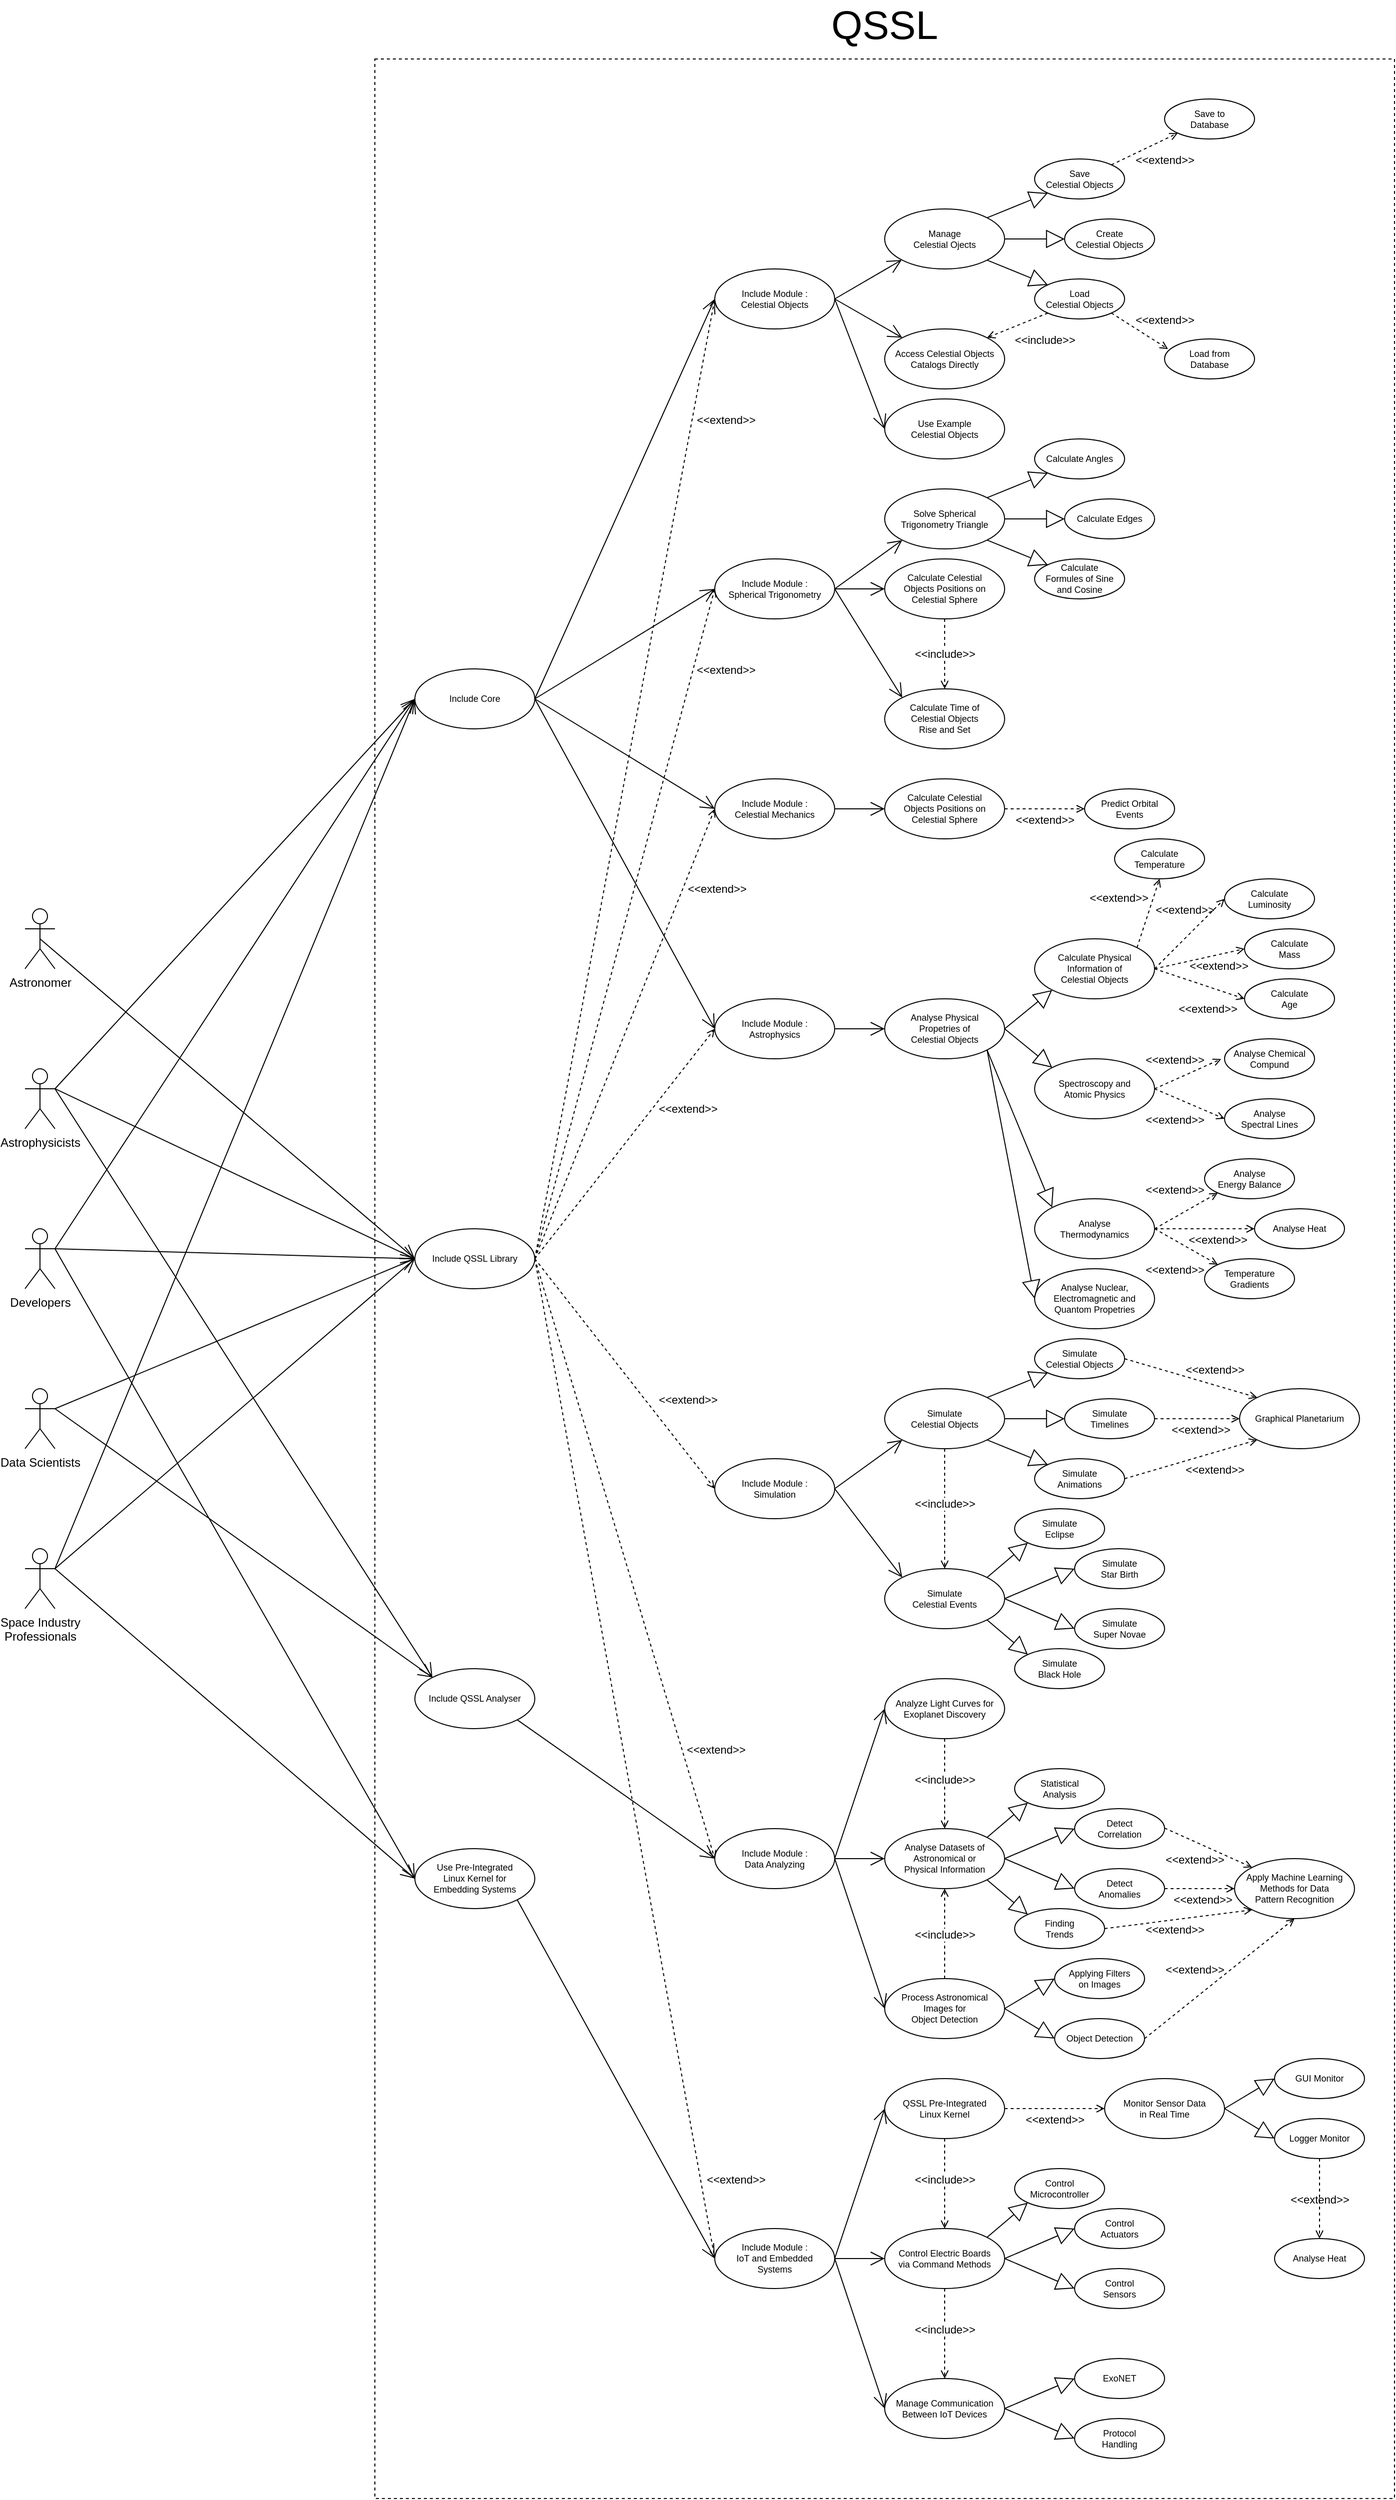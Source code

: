 <mxfile version="24.6.1" type="device">
  <diagram name="Page-1" id="fgOILkaMYWxD1JDpKca3">
    <mxGraphModel dx="1972" dy="2422" grid="1" gridSize="10" guides="1" tooltips="1" connect="1" arrows="1" fold="1" page="1" pageScale="1" pageWidth="850" pageHeight="1100" math="0" shadow="0">
      <root>
        <mxCell id="0" />
        <mxCell id="1" parent="0" />
        <mxCell id="wRD3in4_e-nVOhiP4wSc-56" value="" style="rounded=0;whiteSpace=wrap;html=1;fillColor=none;dashed=1;" parent="1" vertex="1">
          <mxGeometry x="540" y="-920" width="1020" height="2440" as="geometry" />
        </mxCell>
        <mxCell id="c2zTwvjY7XJqs6UgWjkj-2" value="Astronomer" style="shape=umlActor;verticalLabelPosition=bottom;verticalAlign=top;html=1;" parent="1" vertex="1">
          <mxGeometry x="190" y="-70" width="30" height="60" as="geometry" />
        </mxCell>
        <mxCell id="c2zTwvjY7XJqs6UgWjkj-8" value="Astrophysicists" style="shape=umlActor;verticalLabelPosition=bottom;verticalAlign=top;html=1;" parent="1" vertex="1">
          <mxGeometry x="190" y="90" width="30" height="60" as="geometry" />
        </mxCell>
        <mxCell id="c2zTwvjY7XJqs6UgWjkj-9" value="Space Industry&lt;div&gt;Professionals&lt;/div&gt;" style="shape=umlActor;verticalLabelPosition=bottom;verticalAlign=top;html=1;" parent="1" vertex="1">
          <mxGeometry x="190" y="570" width="30" height="60" as="geometry" />
        </mxCell>
        <mxCell id="c2zTwvjY7XJqs6UgWjkj-11" value="Developers" style="shape=umlActor;verticalLabelPosition=bottom;verticalAlign=top;html=1;" parent="1" vertex="1">
          <mxGeometry x="190" y="250" width="30" height="60" as="geometry" />
        </mxCell>
        <mxCell id="c2zTwvjY7XJqs6UgWjkj-12" value="Include QSSL Library" style="ellipse;whiteSpace=wrap;html=1;fontSize=9;" parent="1" vertex="1">
          <mxGeometry x="580" y="250" width="120" height="60" as="geometry" />
        </mxCell>
        <mxCell id="c2zTwvjY7XJqs6UgWjkj-13" value="Use Pre-Integrated&lt;div style=&quot;font-size: 9px;&quot;&gt;Linux Kernel for&lt;/div&gt;&lt;div style=&quot;font-size: 9px;&quot;&gt;Embedding Systems&lt;/div&gt;" style="ellipse;whiteSpace=wrap;html=1;fontSize=9;" parent="1" vertex="1">
          <mxGeometry x="580" y="870" width="120" height="60" as="geometry" />
        </mxCell>
        <mxCell id="c2zTwvjY7XJqs6UgWjkj-14" value="Include Module :&lt;div&gt;Celestial Objects&lt;/div&gt;" style="ellipse;whiteSpace=wrap;html=1;fontSize=9;" parent="1" vertex="1">
          <mxGeometry x="880" y="-710" width="120" height="60" as="geometry" />
        </mxCell>
        <mxCell id="c2zTwvjY7XJqs6UgWjkj-20" value="Include Module :&lt;div&gt;Data Analyzing&lt;/div&gt;" style="ellipse;whiteSpace=wrap;html=1;fontSize=9;" parent="1" vertex="1">
          <mxGeometry x="880" y="850" width="120" height="60" as="geometry" />
        </mxCell>
        <mxCell id="c2zTwvjY7XJqs6UgWjkj-21" value="Include Module :&lt;div&gt;IoT and Embedded&lt;/div&gt;&lt;div&gt;Systems&lt;/div&gt;" style="ellipse;whiteSpace=wrap;html=1;fontSize=9;" parent="1" vertex="1">
          <mxGeometry x="880" y="1250" width="120" height="60" as="geometry" />
        </mxCell>
        <mxCell id="c2zTwvjY7XJqs6UgWjkj-22" value="&lt;div&gt;Manage&lt;/div&gt;&lt;div&gt;Celestial Ojects&lt;/div&gt;" style="ellipse;whiteSpace=wrap;html=1;fontSize=9;" parent="1" vertex="1">
          <mxGeometry x="1050" y="-770" width="120" height="60" as="geometry" />
        </mxCell>
        <mxCell id="c2zTwvjY7XJqs6UgWjkj-23" value="Use Example&lt;div&gt;Celestial Objects&lt;/div&gt;" style="ellipse;whiteSpace=wrap;html=1;fontSize=9;" parent="1" vertex="1">
          <mxGeometry x="1050" y="-580" width="120" height="60" as="geometry" />
        </mxCell>
        <mxCell id="c2zTwvjY7XJqs6UgWjkj-25" value="Access Celestial Objects&lt;div&gt;Catalogs Directly&lt;/div&gt;" style="ellipse;whiteSpace=wrap;html=1;fontSize=9;" parent="1" vertex="1">
          <mxGeometry x="1050" y="-650" width="120" height="60" as="geometry" />
        </mxCell>
        <mxCell id="c2zTwvjY7XJqs6UgWjkj-26" value="Save to&lt;div&gt;Database&lt;/div&gt;" style="ellipse;whiteSpace=wrap;html=1;fontSize=9;" parent="1" vertex="1">
          <mxGeometry x="1330" y="-880" width="90" height="40" as="geometry" />
        </mxCell>
        <mxCell id="c2zTwvjY7XJqs6UgWjkj-27" value="Save&lt;div&gt;Celestial Objects&lt;/div&gt;" style="ellipse;whiteSpace=wrap;html=1;fontSize=9;" parent="1" vertex="1">
          <mxGeometry x="1200" y="-820" width="90" height="40" as="geometry" />
        </mxCell>
        <mxCell id="c2zTwvjY7XJqs6UgWjkj-28" value="Create&lt;div&gt;Celestial Objects&lt;/div&gt;" style="ellipse;whiteSpace=wrap;html=1;fontSize=9;" parent="1" vertex="1">
          <mxGeometry x="1230" y="-760" width="90" height="40" as="geometry" />
        </mxCell>
        <mxCell id="c2zTwvjY7XJqs6UgWjkj-29" value="Load&lt;div&gt;Celestial Objects&lt;/div&gt;" style="ellipse;whiteSpace=wrap;html=1;fontSize=9;" parent="1" vertex="1">
          <mxGeometry x="1200" y="-700" width="90" height="40" as="geometry" />
        </mxCell>
        <mxCell id="c2zTwvjY7XJqs6UgWjkj-32" value="" style="endArrow=block;endSize=16;endFill=0;html=1;rounded=0;exitX=1;exitY=0;exitDx=0;exitDy=0;entryX=0;entryY=1;entryDx=0;entryDy=0;" parent="1" source="c2zTwvjY7XJqs6UgWjkj-22" target="c2zTwvjY7XJqs6UgWjkj-27" edge="1">
          <mxGeometry width="160" relative="1" as="geometry">
            <mxPoint x="1210" y="-750" as="sourcePoint" />
            <mxPoint x="1270" y="-810" as="targetPoint" />
          </mxGeometry>
        </mxCell>
        <mxCell id="c2zTwvjY7XJqs6UgWjkj-33" value="" style="endArrow=block;endSize=16;endFill=0;html=1;rounded=0;exitX=1;exitY=0.5;exitDx=0;exitDy=0;entryX=0;entryY=0.5;entryDx=0;entryDy=0;" parent="1" source="c2zTwvjY7XJqs6UgWjkj-22" target="c2zTwvjY7XJqs6UgWjkj-28" edge="1">
          <mxGeometry width="160" relative="1" as="geometry">
            <mxPoint x="1170" y="-690" as="sourcePoint" />
            <mxPoint x="1287" y="-739" as="targetPoint" />
          </mxGeometry>
        </mxCell>
        <mxCell id="c2zTwvjY7XJqs6UgWjkj-34" value="" style="endArrow=block;endSize=16;endFill=0;html=1;rounded=0;exitX=1;exitY=1;exitDx=0;exitDy=0;entryX=0;entryY=0;entryDx=0;entryDy=0;" parent="1" source="c2zTwvjY7XJqs6UgWjkj-22" target="c2zTwvjY7XJqs6UgWjkj-29" edge="1">
          <mxGeometry width="160" relative="1" as="geometry">
            <mxPoint x="1170" y="-671" as="sourcePoint" />
            <mxPoint x="1260" y="-660" as="targetPoint" />
          </mxGeometry>
        </mxCell>
        <mxCell id="c2zTwvjY7XJqs6UgWjkj-36" value="&amp;lt;&amp;lt;include&amp;gt;&amp;gt;" style="html=1;verticalAlign=bottom;labelBackgroundColor=none;endArrow=open;endFill=0;dashed=1;rounded=0;exitX=0;exitY=1;exitDx=0;exitDy=0;entryX=1;entryY=0;entryDx=0;entryDy=0;" parent="1" source="c2zTwvjY7XJqs6UgWjkj-29" target="c2zTwvjY7XJqs6UgWjkj-25" edge="1">
          <mxGeometry x="-0.492" y="32" width="160" relative="1" as="geometry">
            <mxPoint x="1250" y="-590" as="sourcePoint" />
            <mxPoint x="1410" y="-590" as="targetPoint" />
            <mxPoint as="offset" />
          </mxGeometry>
        </mxCell>
        <mxCell id="c2zTwvjY7XJqs6UgWjkj-37" value="&amp;lt;&amp;lt;extend&amp;gt;&amp;gt;" style="html=1;verticalAlign=bottom;labelBackgroundColor=none;endArrow=open;endFill=0;dashed=1;rounded=0;exitX=1;exitY=0;exitDx=0;exitDy=0;entryX=0;entryY=1;entryDx=0;entryDy=0;" parent="1" source="c2zTwvjY7XJqs6UgWjkj-27" target="c2zTwvjY7XJqs6UgWjkj-26" edge="1">
          <mxGeometry x="0.258" y="-27" width="160" relative="1" as="geometry">
            <mxPoint x="1250" y="-870" as="sourcePoint" />
            <mxPoint x="1410" y="-870" as="targetPoint" />
            <mxPoint as="offset" />
          </mxGeometry>
        </mxCell>
        <mxCell id="c2zTwvjY7XJqs6UgWjkj-38" value="Load from&lt;div&gt;Database&lt;/div&gt;" style="ellipse;whiteSpace=wrap;html=1;fontSize=9;" parent="1" vertex="1">
          <mxGeometry x="1330" y="-640" width="90" height="40" as="geometry" />
        </mxCell>
        <mxCell id="c2zTwvjY7XJqs6UgWjkj-39" value="&amp;lt;&amp;lt;extend&amp;gt;&amp;gt;" style="html=1;verticalAlign=bottom;labelBackgroundColor=none;endArrow=open;endFill=0;dashed=1;rounded=0;exitX=1;exitY=1;exitDx=0;exitDy=0;entryX=0.038;entryY=0.253;entryDx=0;entryDy=0;entryPerimeter=0;" parent="1" source="c2zTwvjY7XJqs6UgWjkj-29" target="c2zTwvjY7XJqs6UgWjkj-38" edge="1">
          <mxGeometry x="0.593" y="15" width="160" relative="1" as="geometry">
            <mxPoint x="1342" y="-688" as="sourcePoint" />
            <mxPoint x="1408" y="-720" as="targetPoint" />
            <mxPoint as="offset" />
          </mxGeometry>
        </mxCell>
        <mxCell id="c2zTwvjY7XJqs6UgWjkj-40" value="" style="endArrow=open;endFill=1;endSize=12;html=1;rounded=0;exitX=1;exitY=0.5;exitDx=0;exitDy=0;entryX=0;entryY=0.5;entryDx=0;entryDy=0;" parent="1" source="c2zTwvjY7XJqs6UgWjkj-14" target="c2zTwvjY7XJqs6UgWjkj-23" edge="1">
          <mxGeometry width="160" relative="1" as="geometry">
            <mxPoint x="970" y="-780" as="sourcePoint" />
            <mxPoint x="1060" y="-820" as="targetPoint" />
          </mxGeometry>
        </mxCell>
        <mxCell id="c2zTwvjY7XJqs6UgWjkj-41" value="" style="endArrow=open;endFill=1;endSize=12;html=1;rounded=0;exitX=1;exitY=0.5;exitDx=0;exitDy=0;" parent="1" source="c2zTwvjY7XJqs6UgWjkj-14" edge="1">
          <mxGeometry width="160" relative="1" as="geometry">
            <mxPoint x="980" y="-780" as="sourcePoint" />
            <mxPoint x="1067" y="-719" as="targetPoint" />
          </mxGeometry>
        </mxCell>
        <mxCell id="c2zTwvjY7XJqs6UgWjkj-42" value="" style="endArrow=open;endFill=1;endSize=12;html=1;rounded=0;exitX=1;exitY=0.5;exitDx=0;exitDy=0;entryX=0;entryY=0;entryDx=0;entryDy=0;" parent="1" source="c2zTwvjY7XJqs6UgWjkj-14" target="c2zTwvjY7XJqs6UgWjkj-25" edge="1">
          <mxGeometry width="160" relative="1" as="geometry">
            <mxPoint x="980" y="-770" as="sourcePoint" />
            <mxPoint x="1070" y="-810" as="targetPoint" />
          </mxGeometry>
        </mxCell>
        <mxCell id="c2zTwvjY7XJqs6UgWjkj-45" value="Include Module :&lt;div&gt;Spherical Trigonometry&lt;/div&gt;" style="ellipse;whiteSpace=wrap;html=1;fontSize=9;" parent="1" vertex="1">
          <mxGeometry x="880" y="-420" width="120" height="60" as="geometry" />
        </mxCell>
        <mxCell id="c2zTwvjY7XJqs6UgWjkj-47" value="Calculate Time of&lt;div&gt;Celestial Objects&lt;br&gt;&lt;div&gt;Rise and Set&lt;/div&gt;&lt;/div&gt;" style="ellipse;whiteSpace=wrap;html=1;fontSize=9;" parent="1" vertex="1">
          <mxGeometry x="1050" y="-290" width="120" height="60" as="geometry" />
        </mxCell>
        <mxCell id="c2zTwvjY7XJqs6UgWjkj-48" value="Calculate Celestial&lt;div&gt;Objects Positions on&lt;div&gt;Celestial Sphere&lt;/div&gt;&lt;/div&gt;" style="ellipse;whiteSpace=wrap;html=1;fontSize=9;" parent="1" vertex="1">
          <mxGeometry x="1050" y="-420" width="120" height="60" as="geometry" />
        </mxCell>
        <mxCell id="c2zTwvjY7XJqs6UgWjkj-49" value="" style="endArrow=open;endFill=1;endSize=12;html=1;rounded=0;exitX=1;exitY=0.5;exitDx=0;exitDy=0;entryX=0;entryY=0;entryDx=0;entryDy=0;" parent="1" source="c2zTwvjY7XJqs6UgWjkj-45" target="c2zTwvjY7XJqs6UgWjkj-47" edge="1">
          <mxGeometry width="160" relative="1" as="geometry">
            <mxPoint x="970" y="-490" as="sourcePoint" />
            <mxPoint x="1060" y="-530" as="targetPoint" />
          </mxGeometry>
        </mxCell>
        <mxCell id="c2zTwvjY7XJqs6UgWjkj-50" value="" style="endArrow=open;endFill=1;endSize=12;html=1;rounded=0;exitX=1;exitY=0.5;exitDx=0;exitDy=0;entryX=0;entryY=1;entryDx=0;entryDy=0;" parent="1" source="c2zTwvjY7XJqs6UgWjkj-45" target="c2zTwvjY7XJqs6UgWjkj-56" edge="1">
          <mxGeometry width="160" relative="1" as="geometry">
            <mxPoint x="980" y="-490" as="sourcePoint" />
            <mxPoint x="1067.574" y="-438.787" as="targetPoint" />
          </mxGeometry>
        </mxCell>
        <mxCell id="c2zTwvjY7XJqs6UgWjkj-51" value="" style="endArrow=open;endFill=1;endSize=12;html=1;rounded=0;exitX=1;exitY=0.5;exitDx=0;exitDy=0;entryX=0;entryY=0.5;entryDx=0;entryDy=0;" parent="1" source="c2zTwvjY7XJqs6UgWjkj-45" target="c2zTwvjY7XJqs6UgWjkj-48" edge="1">
          <mxGeometry width="160" relative="1" as="geometry">
            <mxPoint x="980" y="-480" as="sourcePoint" />
            <mxPoint x="1070" y="-520" as="targetPoint" />
          </mxGeometry>
        </mxCell>
        <mxCell id="c2zTwvjY7XJqs6UgWjkj-52" value="Include Core" style="ellipse;whiteSpace=wrap;html=1;fontSize=9;" parent="1" vertex="1">
          <mxGeometry x="580" y="-310" width="120" height="60" as="geometry" />
        </mxCell>
        <mxCell id="c2zTwvjY7XJqs6UgWjkj-56" value="Solve Spherical&lt;div&gt;Trigonometry Triangle&lt;/div&gt;" style="ellipse;whiteSpace=wrap;html=1;fontSize=9;" parent="1" vertex="1">
          <mxGeometry x="1050" y="-490" width="120" height="60" as="geometry" />
        </mxCell>
        <mxCell id="c2zTwvjY7XJqs6UgWjkj-57" value="Calculate Angles" style="ellipse;whiteSpace=wrap;html=1;fontSize=9;" parent="1" vertex="1">
          <mxGeometry x="1200" y="-540" width="90" height="40" as="geometry" />
        </mxCell>
        <mxCell id="c2zTwvjY7XJqs6UgWjkj-58" value="Calculate Edges" style="ellipse;whiteSpace=wrap;html=1;fontSize=9;" parent="1" vertex="1">
          <mxGeometry x="1230" y="-480" width="90" height="40" as="geometry" />
        </mxCell>
        <mxCell id="c2zTwvjY7XJqs6UgWjkj-59" value="Calculate&lt;div&gt;Formules of Sine&lt;div&gt;and Cosine&lt;/div&gt;&lt;/div&gt;" style="ellipse;whiteSpace=wrap;html=1;fontSize=9;" parent="1" vertex="1">
          <mxGeometry x="1200" y="-420" width="90" height="40" as="geometry" />
        </mxCell>
        <mxCell id="c2zTwvjY7XJqs6UgWjkj-60" value="" style="endArrow=block;endSize=16;endFill=0;html=1;rounded=0;exitX=1;exitY=0;exitDx=0;exitDy=0;entryX=0;entryY=1;entryDx=0;entryDy=0;" parent="1" source="c2zTwvjY7XJqs6UgWjkj-56" target="c2zTwvjY7XJqs6UgWjkj-57" edge="1">
          <mxGeometry width="160" relative="1" as="geometry">
            <mxPoint x="1210" y="-470" as="sourcePoint" />
            <mxPoint x="1270" y="-530" as="targetPoint" />
          </mxGeometry>
        </mxCell>
        <mxCell id="c2zTwvjY7XJqs6UgWjkj-61" value="" style="endArrow=block;endSize=16;endFill=0;html=1;rounded=0;exitX=1;exitY=0.5;exitDx=0;exitDy=0;entryX=0;entryY=0.5;entryDx=0;entryDy=0;" parent="1" source="c2zTwvjY7XJqs6UgWjkj-56" target="c2zTwvjY7XJqs6UgWjkj-58" edge="1">
          <mxGeometry width="160" relative="1" as="geometry">
            <mxPoint x="1170" y="-410" as="sourcePoint" />
            <mxPoint x="1287" y="-459" as="targetPoint" />
          </mxGeometry>
        </mxCell>
        <mxCell id="c2zTwvjY7XJqs6UgWjkj-62" value="" style="endArrow=block;endSize=16;endFill=0;html=1;rounded=0;exitX=1;exitY=1;exitDx=0;exitDy=0;entryX=0;entryY=0;entryDx=0;entryDy=0;" parent="1" source="c2zTwvjY7XJqs6UgWjkj-56" target="c2zTwvjY7XJqs6UgWjkj-59" edge="1">
          <mxGeometry width="160" relative="1" as="geometry">
            <mxPoint x="1170" y="-391" as="sourcePoint" />
            <mxPoint x="1260" y="-380" as="targetPoint" />
          </mxGeometry>
        </mxCell>
        <mxCell id="c2zTwvjY7XJqs6UgWjkj-63" value="" style="html=1;verticalAlign=bottom;labelBackgroundColor=none;endArrow=open;endFill=0;dashed=1;rounded=0;exitX=0.5;exitY=1;exitDx=0;exitDy=0;entryX=0.5;entryY=0;entryDx=0;entryDy=0;" parent="1" source="c2zTwvjY7XJqs6UgWjkj-48" target="c2zTwvjY7XJqs6UgWjkj-47" edge="1">
          <mxGeometry x="0.143" width="160" relative="1" as="geometry">
            <mxPoint x="1181" y="-330" as="sourcePoint" />
            <mxPoint x="1120" y="-305" as="targetPoint" />
            <mxPoint as="offset" />
          </mxGeometry>
        </mxCell>
        <mxCell id="c2zTwvjY7XJqs6UgWjkj-64" value="&amp;lt;&amp;lt;include&amp;gt;&amp;gt;" style="edgeLabel;html=1;align=center;verticalAlign=middle;resizable=0;points=[];" parent="c2zTwvjY7XJqs6UgWjkj-63" vertex="1" connectable="0">
          <mxGeometry x="-0.192" y="-2" relative="1" as="geometry">
            <mxPoint x="2" y="6" as="offset" />
          </mxGeometry>
        </mxCell>
        <mxCell id="c2zTwvjY7XJqs6UgWjkj-65" value="Include Module :&lt;div&gt;Celestial Mechanics&lt;/div&gt;" style="ellipse;whiteSpace=wrap;html=1;fontSize=9;" parent="1" vertex="1">
          <mxGeometry x="880" y="-200" width="120" height="60" as="geometry" />
        </mxCell>
        <mxCell id="c2zTwvjY7XJqs6UgWjkj-67" value="Calculate Celestial&lt;div&gt;Objects Positions on&lt;div&gt;Celestial Sphere&lt;/div&gt;&lt;/div&gt;" style="ellipse;whiteSpace=wrap;html=1;fontSize=9;" parent="1" vertex="1">
          <mxGeometry x="1050" y="-200" width="120" height="60" as="geometry" />
        </mxCell>
        <mxCell id="c2zTwvjY7XJqs6UgWjkj-70" value="" style="endArrow=open;endFill=1;endSize=12;html=1;rounded=0;exitX=1;exitY=0.5;exitDx=0;exitDy=0;entryX=0;entryY=0.5;entryDx=0;entryDy=0;" parent="1" source="c2zTwvjY7XJqs6UgWjkj-65" target="c2zTwvjY7XJqs6UgWjkj-67" edge="1">
          <mxGeometry width="160" relative="1" as="geometry">
            <mxPoint x="980" y="-260" as="sourcePoint" />
            <mxPoint x="1070" y="-300" as="targetPoint" />
          </mxGeometry>
        </mxCell>
        <mxCell id="c2zTwvjY7XJqs6UgWjkj-73" value="Predict Orbital&lt;div&gt;Events&lt;/div&gt;" style="ellipse;whiteSpace=wrap;html=1;fontSize=9;" parent="1" vertex="1">
          <mxGeometry x="1250" y="-190" width="90" height="40" as="geometry" />
        </mxCell>
        <mxCell id="c2zTwvjY7XJqs6UgWjkj-80" value="&amp;lt;&amp;lt;extend&amp;gt;&amp;gt;" style="html=1;verticalAlign=bottom;labelBackgroundColor=none;endArrow=open;endFill=0;dashed=1;rounded=0;exitX=1;exitY=0.5;exitDx=0;exitDy=0;entryX=0;entryY=0.5;entryDx=0;entryDy=0;" parent="1" source="c2zTwvjY7XJqs6UgWjkj-67" target="c2zTwvjY7XJqs6UgWjkj-73" edge="1">
          <mxGeometry y="-20" width="160" relative="1" as="geometry">
            <mxPoint x="1180" y="-118" as="sourcePoint" />
            <mxPoint x="1246" y="-150" as="targetPoint" />
            <mxPoint as="offset" />
          </mxGeometry>
        </mxCell>
        <mxCell id="c2zTwvjY7XJqs6UgWjkj-81" value="Include Module :&lt;div&gt;Astrophysics&lt;/div&gt;" style="ellipse;whiteSpace=wrap;html=1;fontSize=9;" parent="1" vertex="1">
          <mxGeometry x="880" y="20" width="120" height="60" as="geometry" />
        </mxCell>
        <mxCell id="c2zTwvjY7XJqs6UgWjkj-85" value="" style="endArrow=open;endFill=1;endSize=12;html=1;rounded=0;exitX=1;exitY=0.5;exitDx=0;exitDy=0;entryX=0;entryY=0.5;entryDx=0;entryDy=0;" parent="1" source="c2zTwvjY7XJqs6UgWjkj-81" target="c2zTwvjY7XJqs6UgWjkj-87" edge="1">
          <mxGeometry width="160" relative="1" as="geometry">
            <mxPoint x="980" y="20" as="sourcePoint" />
            <mxPoint x="1067.574" y="71.213" as="targetPoint" />
          </mxGeometry>
        </mxCell>
        <mxCell id="c2zTwvjY7XJqs6UgWjkj-87" value="Analyse Physical&lt;div&gt;Propetries of&lt;/div&gt;&lt;div&gt;Celestial Objects&lt;/div&gt;" style="ellipse;whiteSpace=wrap;html=1;fontSize=9;" parent="1" vertex="1">
          <mxGeometry x="1050" y="20" width="120" height="60" as="geometry" />
        </mxCell>
        <mxCell id="c2zTwvjY7XJqs6UgWjkj-91" value="" style="endArrow=block;endSize=16;endFill=0;html=1;rounded=0;exitX=1;exitY=0.5;exitDx=0;exitDy=0;entryX=0;entryY=1;entryDx=0;entryDy=0;" parent="1" source="c2zTwvjY7XJqs6UgWjkj-87" target="c2zTwvjY7XJqs6UgWjkj-96" edge="1">
          <mxGeometry width="160" relative="1" as="geometry">
            <mxPoint x="1210" y="40" as="sourcePoint" />
            <mxPoint x="1213.333" y="4.21" as="targetPoint" />
          </mxGeometry>
        </mxCell>
        <mxCell id="c2zTwvjY7XJqs6UgWjkj-96" value="Calculate Physical&lt;div&gt;Information of&lt;/div&gt;&lt;div&gt;Celestial Objects&lt;/div&gt;" style="ellipse;whiteSpace=wrap;html=1;fontSize=9;" parent="1" vertex="1">
          <mxGeometry x="1200" y="-40" width="120" height="60" as="geometry" />
        </mxCell>
        <mxCell id="c2zTwvjY7XJqs6UgWjkj-97" value="Calculate&lt;div&gt;Temperature&lt;/div&gt;" style="ellipse;whiteSpace=wrap;html=1;fontSize=9;" parent="1" vertex="1">
          <mxGeometry x="1280" y="-140" width="90" height="40" as="geometry" />
        </mxCell>
        <mxCell id="c2zTwvjY7XJqs6UgWjkj-98" value="Calculate&lt;div&gt;Luminosity&lt;/div&gt;" style="ellipse;whiteSpace=wrap;html=1;fontSize=9;" parent="1" vertex="1">
          <mxGeometry x="1390" y="-100" width="90" height="40" as="geometry" />
        </mxCell>
        <mxCell id="c2zTwvjY7XJqs6UgWjkj-99" value="Calculate&lt;div&gt;Mass&lt;/div&gt;" style="ellipse;whiteSpace=wrap;html=1;fontSize=9;" parent="1" vertex="1">
          <mxGeometry x="1410" y="-50" width="90" height="40" as="geometry" />
        </mxCell>
        <mxCell id="c2zTwvjY7XJqs6UgWjkj-100" value="Calculate&lt;div&gt;Age&lt;/div&gt;" style="ellipse;whiteSpace=wrap;html=1;fontSize=9;" parent="1" vertex="1">
          <mxGeometry x="1410" width="90" height="40" as="geometry" />
        </mxCell>
        <mxCell id="c2zTwvjY7XJqs6UgWjkj-101" value="Analyse Chemical&lt;div&gt;Compund&lt;/div&gt;" style="ellipse;whiteSpace=wrap;html=1;fontSize=9;" parent="1" vertex="1">
          <mxGeometry x="1390" y="60" width="90" height="40" as="geometry" />
        </mxCell>
        <mxCell id="c2zTwvjY7XJqs6UgWjkj-102" value="&amp;lt;&amp;lt;extend&amp;gt;&amp;gt;" style="html=1;verticalAlign=bottom;labelBackgroundColor=none;endArrow=open;endFill=0;dashed=1;rounded=0;exitX=1;exitY=0;exitDx=0;exitDy=0;entryX=0.5;entryY=1;entryDx=0;entryDy=0;" parent="1" source="c2zTwvjY7XJqs6UgWjkj-96" target="c2zTwvjY7XJqs6UgWjkj-97" edge="1">
          <mxGeometry x="-0.073" y="30" width="160" relative="1" as="geometry">
            <mxPoint x="1310" y="-40" as="sourcePoint" />
            <mxPoint x="1390" y="-40" as="targetPoint" />
            <mxPoint as="offset" />
          </mxGeometry>
        </mxCell>
        <mxCell id="c2zTwvjY7XJqs6UgWjkj-103" value="&amp;lt;&amp;lt;extend&amp;gt;&amp;gt;" style="html=1;verticalAlign=bottom;labelBackgroundColor=none;endArrow=open;endFill=0;dashed=1;rounded=0;exitX=1;exitY=0.5;exitDx=0;exitDy=0;entryX=-0.038;entryY=0.505;entryDx=0;entryDy=0;entryPerimeter=0;" parent="1" source="c2zTwvjY7XJqs6UgWjkj-107" target="c2zTwvjY7XJqs6UgWjkj-101" edge="1">
          <mxGeometry x="-0.276" y="10" width="160" relative="1" as="geometry">
            <mxPoint x="1312" y="-71" as="sourcePoint" />
            <mxPoint x="1373" y="-126" as="targetPoint" />
            <mxPoint as="offset" />
          </mxGeometry>
        </mxCell>
        <mxCell id="c2zTwvjY7XJqs6UgWjkj-104" value="&amp;lt;&amp;lt;extend&amp;gt;&amp;gt;" style="html=1;verticalAlign=bottom;labelBackgroundColor=none;endArrow=open;endFill=0;dashed=1;rounded=0;exitX=1;exitY=0.5;exitDx=0;exitDy=0;entryX=0;entryY=0.5;entryDx=0;entryDy=0;" parent="1" source="c2zTwvjY7XJqs6UgWjkj-96" target="c2zTwvjY7XJqs6UgWjkj-100" edge="1">
          <mxGeometry x="0.393" y="-30" width="160" relative="1" as="geometry">
            <mxPoint x="1312" y="21" as="sourcePoint" />
            <mxPoint x="1357" y="90" as="targetPoint" />
            <mxPoint as="offset" />
          </mxGeometry>
        </mxCell>
        <mxCell id="c2zTwvjY7XJqs6UgWjkj-105" value="&amp;lt;&amp;lt;extend&amp;gt;&amp;gt;" style="html=1;verticalAlign=bottom;labelBackgroundColor=none;endArrow=open;endFill=0;dashed=1;rounded=0;exitX=1;exitY=0.5;exitDx=0;exitDy=0;entryX=0;entryY=0.5;entryDx=0;entryDy=0;" parent="1" source="c2zTwvjY7XJqs6UgWjkj-96" target="c2zTwvjY7XJqs6UgWjkj-98" edge="1">
          <mxGeometry x="0.143" y="14" width="160" relative="1" as="geometry">
            <mxPoint x="1330" as="sourcePoint" />
            <mxPoint x="1410" y="50" as="targetPoint" />
            <mxPoint as="offset" />
          </mxGeometry>
        </mxCell>
        <mxCell id="c2zTwvjY7XJqs6UgWjkj-106" value="&amp;lt;&amp;lt;extend&amp;gt;&amp;gt;" style="html=1;verticalAlign=bottom;labelBackgroundColor=none;endArrow=open;endFill=0;dashed=1;rounded=0;exitX=1;exitY=0.5;exitDx=0;exitDy=0;entryX=0;entryY=0.5;entryDx=0;entryDy=0;" parent="1" source="c2zTwvjY7XJqs6UgWjkj-96" target="c2zTwvjY7XJqs6UgWjkj-99" edge="1">
          <mxGeometry x="0.333" y="-20" width="160" relative="1" as="geometry">
            <mxPoint x="1340" y="10" as="sourcePoint" />
            <mxPoint x="1420" y="60" as="targetPoint" />
            <mxPoint as="offset" />
          </mxGeometry>
        </mxCell>
        <mxCell id="c2zTwvjY7XJqs6UgWjkj-107" value="Spectroscopy and&lt;div&gt;Atomic Physics&lt;/div&gt;" style="ellipse;whiteSpace=wrap;html=1;fontSize=9;" parent="1" vertex="1">
          <mxGeometry x="1200" y="80" width="120" height="60" as="geometry" />
        </mxCell>
        <mxCell id="c2zTwvjY7XJqs6UgWjkj-108" value="Analyse&lt;div&gt;Spectral Lines&lt;/div&gt;" style="ellipse;whiteSpace=wrap;html=1;fontSize=9;" parent="1" vertex="1">
          <mxGeometry x="1390" y="120" width="90" height="40" as="geometry" />
        </mxCell>
        <mxCell id="c2zTwvjY7XJqs6UgWjkj-109" value="&amp;lt;&amp;lt;extend&amp;gt;&amp;gt;" style="html=1;verticalAlign=bottom;labelBackgroundColor=none;endArrow=open;endFill=0;dashed=1;rounded=0;exitX=1;exitY=0.5;exitDx=0;exitDy=0;entryX=0;entryY=0.5;entryDx=0;entryDy=0;" parent="1" source="c2zTwvjY7XJqs6UgWjkj-107" target="c2zTwvjY7XJqs6UgWjkj-108" edge="1">
          <mxGeometry x="-0.103" y="-29" width="160" relative="1" as="geometry">
            <mxPoint x="1330" y="120" as="sourcePoint" />
            <mxPoint x="1397" y="90" as="targetPoint" />
            <mxPoint as="offset" />
          </mxGeometry>
        </mxCell>
        <mxCell id="c2zTwvjY7XJqs6UgWjkj-110" value="" style="endArrow=block;endSize=16;endFill=0;html=1;rounded=0;exitX=1;exitY=0.5;exitDx=0;exitDy=0;entryX=0;entryY=0;entryDx=0;entryDy=0;" parent="1" source="c2zTwvjY7XJqs6UgWjkj-87" target="c2zTwvjY7XJqs6UgWjkj-107" edge="1">
          <mxGeometry width="160" relative="1" as="geometry">
            <mxPoint x="1162" y="39" as="sourcePoint" />
            <mxPoint x="1219" y="14" as="targetPoint" />
          </mxGeometry>
        </mxCell>
        <mxCell id="c2zTwvjY7XJqs6UgWjkj-112" value="Analyse&lt;div&gt;Thermodynamics&lt;/div&gt;" style="ellipse;whiteSpace=wrap;html=1;fontSize=9;" parent="1" vertex="1">
          <mxGeometry x="1200" y="220" width="120" height="60" as="geometry" />
        </mxCell>
        <mxCell id="c2zTwvjY7XJqs6UgWjkj-114" value="Analyse Heat" style="ellipse;whiteSpace=wrap;html=1;fontSize=9;" parent="1" vertex="1">
          <mxGeometry x="1420" y="230" width="90" height="40" as="geometry" />
        </mxCell>
        <mxCell id="c2zTwvjY7XJqs6UgWjkj-115" value="&amp;lt;&amp;lt;extend&amp;gt;&amp;gt;" style="html=1;verticalAlign=bottom;labelBackgroundColor=none;endArrow=open;endFill=0;dashed=1;rounded=0;exitX=1;exitY=0.5;exitDx=0;exitDy=0;entryX=0;entryY=0.5;entryDx=0;entryDy=0;" parent="1" source="c2zTwvjY7XJqs6UgWjkj-112" target="c2zTwvjY7XJqs6UgWjkj-114" edge="1">
          <mxGeometry x="0.25" y="-20" width="160" relative="1" as="geometry">
            <mxPoint x="1320" y="250" as="sourcePoint" />
            <mxPoint x="1396" y="270" as="targetPoint" />
            <mxPoint as="offset" />
          </mxGeometry>
        </mxCell>
        <mxCell id="c2zTwvjY7XJqs6UgWjkj-116" value="Analyse&lt;div&gt;Energy Balance&lt;/div&gt;" style="ellipse;whiteSpace=wrap;html=1;fontSize=9;" parent="1" vertex="1">
          <mxGeometry x="1370" y="180" width="90" height="40" as="geometry" />
        </mxCell>
        <mxCell id="c2zTwvjY7XJqs6UgWjkj-117" value="Temperature&lt;div&gt;Gradients&lt;/div&gt;" style="ellipse;whiteSpace=wrap;html=1;fontSize=9;" parent="1" vertex="1">
          <mxGeometry x="1370" y="280" width="90" height="40" as="geometry" />
        </mxCell>
        <mxCell id="c2zTwvjY7XJqs6UgWjkj-119" value="&amp;lt;&amp;lt;extend&amp;gt;&amp;gt;" style="html=1;verticalAlign=bottom;labelBackgroundColor=none;endArrow=open;endFill=0;dashed=1;rounded=0;exitX=1;exitY=0.5;exitDx=0;exitDy=0;entryX=0;entryY=1;entryDx=0;entryDy=0;" parent="1" source="c2zTwvjY7XJqs6UgWjkj-112" target="c2zTwvjY7XJqs6UgWjkj-116" edge="1">
          <mxGeometry x="-0.115" y="16" width="160" relative="1" as="geometry">
            <mxPoint x="1330" y="260" as="sourcePoint" />
            <mxPoint x="1410" y="260" as="targetPoint" />
            <mxPoint as="offset" />
          </mxGeometry>
        </mxCell>
        <mxCell id="c2zTwvjY7XJqs6UgWjkj-120" value="&amp;lt;&amp;lt;extend&amp;gt;&amp;gt;" style="html=1;verticalAlign=bottom;labelBackgroundColor=none;endArrow=open;endFill=0;dashed=1;rounded=0;entryX=0;entryY=0;entryDx=0;entryDy=0;" parent="1" target="c2zTwvjY7XJqs6UgWjkj-117" edge="1">
          <mxGeometry x="0.157" y="-34" width="160" relative="1" as="geometry">
            <mxPoint x="1320" y="250" as="sourcePoint" />
            <mxPoint x="1393" y="224" as="targetPoint" />
            <mxPoint as="offset" />
          </mxGeometry>
        </mxCell>
        <mxCell id="c2zTwvjY7XJqs6UgWjkj-121" value="" style="endArrow=block;endSize=16;endFill=0;html=1;rounded=0;exitX=1;exitY=1;exitDx=0;exitDy=0;entryX=0;entryY=0;entryDx=0;entryDy=0;" parent="1" source="c2zTwvjY7XJqs6UgWjkj-87" target="c2zTwvjY7XJqs6UgWjkj-112" edge="1">
          <mxGeometry width="160" relative="1" as="geometry">
            <mxPoint x="1180" y="60" as="sourcePoint" />
            <mxPoint x="1228" y="99" as="targetPoint" />
          </mxGeometry>
        </mxCell>
        <mxCell id="c2zTwvjY7XJqs6UgWjkj-122" value="Analyse Nuclear,&lt;div&gt;Electromagnetic and&lt;/div&gt;&lt;div&gt;Quantom Propetries&lt;/div&gt;" style="ellipse;whiteSpace=wrap;html=1;fontSize=9;" parent="1" vertex="1">
          <mxGeometry x="1200" y="290" width="120" height="60" as="geometry" />
        </mxCell>
        <mxCell id="c2zTwvjY7XJqs6UgWjkj-123" value="" style="endArrow=block;endSize=16;endFill=0;html=1;rounded=0;exitX=1;exitY=1;exitDx=0;exitDy=0;entryX=0;entryY=0.5;entryDx=0;entryDy=0;" parent="1" source="c2zTwvjY7XJqs6UgWjkj-87" target="c2zTwvjY7XJqs6UgWjkj-122" edge="1">
          <mxGeometry width="160" relative="1" as="geometry">
            <mxPoint x="1160" y="80" as="sourcePoint" />
            <mxPoint x="1207" y="259" as="targetPoint" />
          </mxGeometry>
        </mxCell>
        <mxCell id="c2zTwvjY7XJqs6UgWjkj-125" value="Include Module :&lt;div&gt;Simulation&lt;/div&gt;" style="ellipse;whiteSpace=wrap;html=1;fontSize=9;" parent="1" vertex="1">
          <mxGeometry x="880" y="480" width="120" height="60" as="geometry" />
        </mxCell>
        <mxCell id="c2zTwvjY7XJqs6UgWjkj-126" value="Simulate&lt;div&gt;Celestial Events&lt;/div&gt;" style="ellipse;whiteSpace=wrap;html=1;fontSize=9;" parent="1" vertex="1">
          <mxGeometry x="1050" y="590" width="120" height="60" as="geometry" />
        </mxCell>
        <mxCell id="c2zTwvjY7XJqs6UgWjkj-128" value="" style="endArrow=open;endFill=1;endSize=12;html=1;rounded=0;exitX=1;exitY=0.5;exitDx=0;exitDy=0;entryX=0;entryY=0;entryDx=0;entryDy=0;" parent="1" source="c2zTwvjY7XJqs6UgWjkj-125" target="c2zTwvjY7XJqs6UgWjkj-126" edge="1">
          <mxGeometry width="160" relative="1" as="geometry">
            <mxPoint x="970" y="410" as="sourcePoint" />
            <mxPoint x="1060" y="370" as="targetPoint" />
          </mxGeometry>
        </mxCell>
        <mxCell id="c2zTwvjY7XJqs6UgWjkj-129" value="" style="endArrow=open;endFill=1;endSize=12;html=1;rounded=0;exitX=1;exitY=0.5;exitDx=0;exitDy=0;entryX=0;entryY=1;entryDx=0;entryDy=0;" parent="1" source="c2zTwvjY7XJqs6UgWjkj-125" target="c2zTwvjY7XJqs6UgWjkj-131" edge="1">
          <mxGeometry width="160" relative="1" as="geometry">
            <mxPoint x="980" y="410" as="sourcePoint" />
            <mxPoint x="1067.574" y="461.213" as="targetPoint" />
          </mxGeometry>
        </mxCell>
        <mxCell id="c2zTwvjY7XJqs6UgWjkj-131" value="Simulate&lt;div&gt;Celestial Objects&lt;/div&gt;" style="ellipse;whiteSpace=wrap;html=1;fontSize=9;" parent="1" vertex="1">
          <mxGeometry x="1050" y="410" width="120" height="60" as="geometry" />
        </mxCell>
        <mxCell id="c2zTwvjY7XJqs6UgWjkj-132" value="Simulate&lt;div&gt;Celestial Objects&lt;/div&gt;" style="ellipse;whiteSpace=wrap;html=1;fontSize=9;" parent="1" vertex="1">
          <mxGeometry x="1200" y="360" width="90" height="40" as="geometry" />
        </mxCell>
        <mxCell id="c2zTwvjY7XJqs6UgWjkj-133" value="Simulate&lt;div&gt;Timelines&lt;/div&gt;" style="ellipse;whiteSpace=wrap;html=1;fontSize=9;" parent="1" vertex="1">
          <mxGeometry x="1230" y="420" width="90" height="40" as="geometry" />
        </mxCell>
        <mxCell id="c2zTwvjY7XJqs6UgWjkj-134" value="Simulate&lt;div&gt;Animations&lt;/div&gt;" style="ellipse;whiteSpace=wrap;html=1;fontSize=9;" parent="1" vertex="1">
          <mxGeometry x="1200" y="480" width="90" height="40" as="geometry" />
        </mxCell>
        <mxCell id="c2zTwvjY7XJqs6UgWjkj-135" value="" style="endArrow=block;endSize=16;endFill=0;html=1;rounded=0;exitX=1;exitY=0;exitDx=0;exitDy=0;entryX=0;entryY=1;entryDx=0;entryDy=0;" parent="1" source="c2zTwvjY7XJqs6UgWjkj-131" target="c2zTwvjY7XJqs6UgWjkj-132" edge="1">
          <mxGeometry width="160" relative="1" as="geometry">
            <mxPoint x="1210" y="430" as="sourcePoint" />
            <mxPoint x="1270" y="370" as="targetPoint" />
          </mxGeometry>
        </mxCell>
        <mxCell id="c2zTwvjY7XJqs6UgWjkj-136" value="" style="endArrow=block;endSize=16;endFill=0;html=1;rounded=0;exitX=1;exitY=0.5;exitDx=0;exitDy=0;entryX=0;entryY=0.5;entryDx=0;entryDy=0;" parent="1" source="c2zTwvjY7XJqs6UgWjkj-131" target="c2zTwvjY7XJqs6UgWjkj-133" edge="1">
          <mxGeometry width="160" relative="1" as="geometry">
            <mxPoint x="1170" y="490" as="sourcePoint" />
            <mxPoint x="1287" y="441" as="targetPoint" />
          </mxGeometry>
        </mxCell>
        <mxCell id="c2zTwvjY7XJqs6UgWjkj-137" value="" style="endArrow=block;endSize=16;endFill=0;html=1;rounded=0;exitX=1;exitY=1;exitDx=0;exitDy=0;entryX=0;entryY=0;entryDx=0;entryDy=0;" parent="1" source="c2zTwvjY7XJqs6UgWjkj-131" target="c2zTwvjY7XJqs6UgWjkj-134" edge="1">
          <mxGeometry width="160" relative="1" as="geometry">
            <mxPoint x="1170" y="509" as="sourcePoint" />
            <mxPoint x="1260" y="520" as="targetPoint" />
          </mxGeometry>
        </mxCell>
        <mxCell id="c2zTwvjY7XJqs6UgWjkj-140" value="Graphical Planetarium" style="ellipse;whiteSpace=wrap;html=1;fontSize=9;" parent="1" vertex="1">
          <mxGeometry x="1405" y="410" width="120" height="60" as="geometry" />
        </mxCell>
        <mxCell id="c2zTwvjY7XJqs6UgWjkj-141" value="&amp;lt;&amp;lt;extend&amp;gt;&amp;gt;" style="html=1;verticalAlign=bottom;labelBackgroundColor=none;endArrow=open;endFill=0;dashed=1;rounded=0;exitX=1;exitY=0.5;exitDx=0;exitDy=0;entryX=0;entryY=0.5;entryDx=0;entryDy=0;" parent="1" source="c2zTwvjY7XJqs6UgWjkj-133" target="c2zTwvjY7XJqs6UgWjkj-140" edge="1">
          <mxGeometry x="0.067" y="-20" width="160" relative="1" as="geometry">
            <mxPoint x="1325" y="439.71" as="sourcePoint" />
            <mxPoint x="1425" y="439.71" as="targetPoint" />
            <mxPoint as="offset" />
          </mxGeometry>
        </mxCell>
        <mxCell id="c2zTwvjY7XJqs6UgWjkj-142" value="&amp;lt;&amp;lt;extend&amp;gt;&amp;gt;" style="html=1;verticalAlign=bottom;labelBackgroundColor=none;endArrow=open;endFill=0;dashed=1;rounded=0;exitX=1;exitY=0.5;exitDx=0;exitDy=0;entryX=0;entryY=0;entryDx=0;entryDy=0;" parent="1" source="c2zTwvjY7XJqs6UgWjkj-132" target="c2zTwvjY7XJqs6UgWjkj-140" edge="1">
          <mxGeometry x="0.334" y="6" width="160" relative="1" as="geometry">
            <mxPoint x="1330" y="450" as="sourcePoint" />
            <mxPoint x="1415" y="450" as="targetPoint" />
            <mxPoint as="offset" />
          </mxGeometry>
        </mxCell>
        <mxCell id="c2zTwvjY7XJqs6UgWjkj-143" value="&amp;lt;&amp;lt;extend&amp;gt;&amp;gt;" style="html=1;verticalAlign=bottom;labelBackgroundColor=none;endArrow=open;endFill=0;dashed=1;rounded=0;exitX=1;exitY=0.5;exitDx=0;exitDy=0;entryX=0;entryY=1;entryDx=0;entryDy=0;" parent="1" source="c2zTwvjY7XJqs6UgWjkj-134" target="c2zTwvjY7XJqs6UgWjkj-140" edge="1">
          <mxGeometry x="0.252" y="-25" width="160" relative="1" as="geometry">
            <mxPoint x="1340" y="460" as="sourcePoint" />
            <mxPoint x="1425" y="460" as="targetPoint" />
            <mxPoint as="offset" />
          </mxGeometry>
        </mxCell>
        <mxCell id="c2zTwvjY7XJqs6UgWjkj-144" value="" style="html=1;verticalAlign=bottom;labelBackgroundColor=none;endArrow=open;endFill=0;dashed=1;rounded=0;exitX=0.5;exitY=1;exitDx=0;exitDy=0;entryX=0.5;entryY=0;entryDx=0;entryDy=0;" parent="1" source="c2zTwvjY7XJqs6UgWjkj-131" target="c2zTwvjY7XJqs6UgWjkj-126" edge="1">
          <mxGeometry x="0.143" width="160" relative="1" as="geometry">
            <mxPoint x="1109.71" y="465" as="sourcePoint" />
            <mxPoint x="1109.71" y="535" as="targetPoint" />
            <mxPoint as="offset" />
          </mxGeometry>
        </mxCell>
        <mxCell id="c2zTwvjY7XJqs6UgWjkj-145" value="&amp;lt;&amp;lt;include&amp;gt;&amp;gt;" style="edgeLabel;html=1;align=center;verticalAlign=middle;resizable=0;points=[];" parent="c2zTwvjY7XJqs6UgWjkj-144" vertex="1" connectable="0">
          <mxGeometry x="-0.192" y="-2" relative="1" as="geometry">
            <mxPoint x="2" y="6" as="offset" />
          </mxGeometry>
        </mxCell>
        <mxCell id="c2zTwvjY7XJqs6UgWjkj-146" value="&lt;div&gt;Simulate&lt;/div&gt;Eclipse" style="ellipse;whiteSpace=wrap;html=1;fontSize=9;" parent="1" vertex="1">
          <mxGeometry x="1180" y="530" width="90" height="40" as="geometry" />
        </mxCell>
        <mxCell id="c2zTwvjY7XJqs6UgWjkj-147" value="&lt;div&gt;Simulate&lt;/div&gt;Star Birth" style="ellipse;whiteSpace=wrap;html=1;fontSize=9;" parent="1" vertex="1">
          <mxGeometry x="1240" y="570" width="90" height="40" as="geometry" />
        </mxCell>
        <mxCell id="c2zTwvjY7XJqs6UgWjkj-148" value="&lt;div&gt;Simulate&lt;/div&gt;Super Novae" style="ellipse;whiteSpace=wrap;html=1;fontSize=9;" parent="1" vertex="1">
          <mxGeometry x="1240" y="630" width="90" height="40" as="geometry" />
        </mxCell>
        <mxCell id="c2zTwvjY7XJqs6UgWjkj-149" value="&lt;div&gt;Simulate&lt;/div&gt;&lt;div&gt;Black Hole&lt;/div&gt;" style="ellipse;whiteSpace=wrap;html=1;fontSize=9;" parent="1" vertex="1">
          <mxGeometry x="1180" y="670" width="90" height="40" as="geometry" />
        </mxCell>
        <mxCell id="c2zTwvjY7XJqs6UgWjkj-151" value="" style="endArrow=block;endSize=16;endFill=0;html=1;rounded=0;exitX=1;exitY=0;exitDx=0;exitDy=0;entryX=0;entryY=1;entryDx=0;entryDy=0;" parent="1" source="c2zTwvjY7XJqs6UgWjkj-126" target="c2zTwvjY7XJqs6UgWjkj-146" edge="1">
          <mxGeometry width="160" relative="1" as="geometry">
            <mxPoint x="1169" y="602.5" as="sourcePoint" />
            <mxPoint x="1230" y="577.5" as="targetPoint" />
          </mxGeometry>
        </mxCell>
        <mxCell id="c2zTwvjY7XJqs6UgWjkj-152" value="" style="endArrow=block;endSize=16;endFill=0;html=1;rounded=0;exitX=1;exitY=1;exitDx=0;exitDy=0;entryX=0;entryY=0;entryDx=0;entryDy=0;" parent="1" source="c2zTwvjY7XJqs6UgWjkj-126" target="c2zTwvjY7XJqs6UgWjkj-149" edge="1">
          <mxGeometry width="160" relative="1" as="geometry">
            <mxPoint x="1162" y="609" as="sourcePoint" />
            <mxPoint x="1203" y="574" as="targetPoint" />
          </mxGeometry>
        </mxCell>
        <mxCell id="c2zTwvjY7XJqs6UgWjkj-153" value="" style="endArrow=block;endSize=16;endFill=0;html=1;rounded=0;exitX=1;exitY=0.5;exitDx=0;exitDy=0;entryX=0;entryY=0.5;entryDx=0;entryDy=0;" parent="1" source="c2zTwvjY7XJqs6UgWjkj-126" target="c2zTwvjY7XJqs6UgWjkj-148" edge="1">
          <mxGeometry width="160" relative="1" as="geometry">
            <mxPoint x="1162" y="651" as="sourcePoint" />
            <mxPoint x="1203" y="686" as="targetPoint" />
          </mxGeometry>
        </mxCell>
        <mxCell id="c2zTwvjY7XJqs6UgWjkj-154" value="" style="endArrow=block;endSize=16;endFill=0;html=1;rounded=0;exitX=1;exitY=0.5;exitDx=0;exitDy=0;entryX=0;entryY=0.5;entryDx=0;entryDy=0;" parent="1" source="c2zTwvjY7XJqs6UgWjkj-126" target="c2zTwvjY7XJqs6UgWjkj-147" edge="1">
          <mxGeometry width="160" relative="1" as="geometry">
            <mxPoint x="1172" y="661" as="sourcePoint" />
            <mxPoint x="1213" y="696" as="targetPoint" />
          </mxGeometry>
        </mxCell>
        <mxCell id="c2zTwvjY7XJqs6UgWjkj-157" value="Apply Machine Learning&lt;div&gt;Methods for Data&lt;/div&gt;&lt;div&gt;Pattern&amp;nbsp;&lt;span style=&quot;background-color: initial;&quot;&gt;Recognition&lt;/span&gt;&lt;/div&gt;" style="ellipse;whiteSpace=wrap;html=1;fontSize=9;" parent="1" vertex="1">
          <mxGeometry x="1400" y="880" width="120" height="60" as="geometry" />
        </mxCell>
        <mxCell id="c2zTwvjY7XJqs6UgWjkj-158" value="&lt;p data-pm-slice=&quot;0 0 []&quot;&gt;Analyze Light Curves for Exoplanet Discovery&lt;/p&gt;" style="ellipse;whiteSpace=wrap;html=1;fontSize=9;" parent="1" vertex="1">
          <mxGeometry x="1050" y="700" width="120" height="60" as="geometry" />
        </mxCell>
        <mxCell id="c2zTwvjY7XJqs6UgWjkj-159" value="Analyse Datasets of&lt;div&gt;Astronomical or&lt;/div&gt;&lt;div&gt;Physical Information&lt;/div&gt;" style="ellipse;whiteSpace=wrap;html=1;fontSize=9;" parent="1" vertex="1">
          <mxGeometry x="1050" y="850" width="120" height="60" as="geometry" />
        </mxCell>
        <mxCell id="c2zTwvjY7XJqs6UgWjkj-160" value="Data Scientists" style="shape=umlActor;verticalLabelPosition=bottom;verticalAlign=top;html=1;" parent="1" vertex="1">
          <mxGeometry x="190" y="410" width="30" height="60" as="geometry" />
        </mxCell>
        <mxCell id="c2zTwvjY7XJqs6UgWjkj-161" value="Statistical&lt;div&gt;Analysis&lt;/div&gt;" style="ellipse;whiteSpace=wrap;html=1;fontSize=9;" parent="1" vertex="1">
          <mxGeometry x="1180" y="790" width="90" height="40" as="geometry" />
        </mxCell>
        <mxCell id="c2zTwvjY7XJqs6UgWjkj-162" value="" style="endArrow=block;endSize=16;endFill=0;html=1;rounded=0;exitX=1;exitY=0;exitDx=0;exitDy=0;entryX=0;entryY=1;entryDx=0;entryDy=0;" parent="1" source="c2zTwvjY7XJqs6UgWjkj-159" target="c2zTwvjY7XJqs6UgWjkj-161" edge="1">
          <mxGeometry width="160" relative="1" as="geometry">
            <mxPoint x="1230" y="897.5" as="sourcePoint" />
            <mxPoint x="1270" y="862.5" as="targetPoint" />
          </mxGeometry>
        </mxCell>
        <mxCell id="c2zTwvjY7XJqs6UgWjkj-163" value="&lt;div&gt;Detect&lt;/div&gt;Correlation" style="ellipse;whiteSpace=wrap;html=1;fontSize=9;" parent="1" vertex="1">
          <mxGeometry x="1240" y="830" width="90" height="40" as="geometry" />
        </mxCell>
        <mxCell id="c2zTwvjY7XJqs6UgWjkj-164" value="Detect&lt;div&gt;Anomalies&lt;/div&gt;" style="ellipse;whiteSpace=wrap;html=1;fontSize=9;" parent="1" vertex="1">
          <mxGeometry x="1240" y="890" width="90" height="40" as="geometry" />
        </mxCell>
        <mxCell id="c2zTwvjY7XJqs6UgWjkj-165" value="Finding&lt;div&gt;Trends&lt;/div&gt;" style="ellipse;whiteSpace=wrap;html=1;fontSize=9;" parent="1" vertex="1">
          <mxGeometry x="1180" y="930" width="90" height="40" as="geometry" />
        </mxCell>
        <mxCell id="c2zTwvjY7XJqs6UgWjkj-167" value="" style="endArrow=block;endSize=16;endFill=0;html=1;rounded=0;exitX=1;exitY=0.5;exitDx=0;exitDy=0;entryX=0;entryY=0.5;entryDx=0;entryDy=0;" parent="1" source="c2zTwvjY7XJqs6UgWjkj-159" target="c2zTwvjY7XJqs6UgWjkj-163" edge="1">
          <mxGeometry width="160" relative="1" as="geometry">
            <mxPoint x="1163" y="869" as="sourcePoint" />
            <mxPoint x="1203" y="834" as="targetPoint" />
          </mxGeometry>
        </mxCell>
        <mxCell id="c2zTwvjY7XJqs6UgWjkj-168" value="" style="endArrow=block;endSize=16;endFill=0;html=1;rounded=0;entryX=0;entryY=0.5;entryDx=0;entryDy=0;" parent="1" target="c2zTwvjY7XJqs6UgWjkj-164" edge="1">
          <mxGeometry width="160" relative="1" as="geometry">
            <mxPoint x="1170" y="880" as="sourcePoint" />
            <mxPoint x="1250" y="860" as="targetPoint" />
          </mxGeometry>
        </mxCell>
        <mxCell id="c2zTwvjY7XJqs6UgWjkj-169" value="" style="endArrow=block;endSize=16;endFill=0;html=1;rounded=0;exitX=1;exitY=1;exitDx=0;exitDy=0;entryX=0;entryY=0;entryDx=0;entryDy=0;" parent="1" source="c2zTwvjY7XJqs6UgWjkj-159" target="c2zTwvjY7XJqs6UgWjkj-165" edge="1">
          <mxGeometry width="160" relative="1" as="geometry">
            <mxPoint x="1190" y="900" as="sourcePoint" />
            <mxPoint x="1260" y="870" as="targetPoint" />
          </mxGeometry>
        </mxCell>
        <mxCell id="c2zTwvjY7XJqs6UgWjkj-172" value="&amp;lt;&amp;lt;extend&amp;gt;&amp;gt;" style="html=1;verticalAlign=bottom;labelBackgroundColor=none;endArrow=open;endFill=0;dashed=1;rounded=0;exitX=1;exitY=0.5;exitDx=0;exitDy=0;entryX=0;entryY=0;entryDx=0;entryDy=0;" parent="1" target="c2zTwvjY7XJqs6UgWjkj-157" edge="1">
          <mxGeometry x="-0.084" y="-25" width="160" relative="1" as="geometry">
            <mxPoint x="1330" y="849.44" as="sourcePoint" />
            <mxPoint x="1417.574" y="888.787" as="targetPoint" />
            <mxPoint as="offset" />
          </mxGeometry>
        </mxCell>
        <mxCell id="c2zTwvjY7XJqs6UgWjkj-173" value="&amp;lt;&amp;lt;extend&amp;gt;&amp;gt;" style="html=1;verticalAlign=bottom;labelBackgroundColor=none;endArrow=open;endFill=0;dashed=1;rounded=0;exitX=1;exitY=0.5;exitDx=0;exitDy=0;entryX=0;entryY=0.5;entryDx=0;entryDy=0;" parent="1" source="c2zTwvjY7XJqs6UgWjkj-164" target="c2zTwvjY7XJqs6UgWjkj-157" edge="1">
          <mxGeometry x="0.067" y="-20" width="160" relative="1" as="geometry">
            <mxPoint x="1340" y="859.44" as="sourcePoint" />
            <mxPoint x="1400" y="910" as="targetPoint" />
            <mxPoint as="offset" />
          </mxGeometry>
        </mxCell>
        <mxCell id="c2zTwvjY7XJqs6UgWjkj-175" value="&amp;lt;&amp;lt;extend&amp;gt;&amp;gt;" style="html=1;verticalAlign=bottom;labelBackgroundColor=none;endArrow=open;endFill=0;dashed=1;rounded=0;exitX=1;exitY=0.5;exitDx=0;exitDy=0;entryX=0;entryY=1;entryDx=0;entryDy=0;" parent="1" source="c2zTwvjY7XJqs6UgWjkj-165" target="c2zTwvjY7XJqs6UgWjkj-157" edge="1">
          <mxGeometry x="-0.083" y="-19" width="160" relative="1" as="geometry">
            <mxPoint x="1360" y="879.44" as="sourcePoint" />
            <mxPoint x="1417.574" y="931.213" as="targetPoint" />
            <mxPoint as="offset" />
          </mxGeometry>
        </mxCell>
        <mxCell id="c2zTwvjY7XJqs6UgWjkj-176" value="Process Astronomical&lt;div&gt;Images for&lt;/div&gt;&lt;div&gt;Object Detection&lt;/div&gt;" style="ellipse;whiteSpace=wrap;html=1;fontSize=9;" parent="1" vertex="1">
          <mxGeometry x="1050" y="1000" width="120" height="60" as="geometry" />
        </mxCell>
        <mxCell id="c2zTwvjY7XJqs6UgWjkj-178" value="" style="html=1;verticalAlign=bottom;labelBackgroundColor=none;endArrow=open;endFill=0;dashed=1;rounded=0;exitX=0.5;exitY=0;exitDx=0;exitDy=0;entryX=0.5;entryY=1;entryDx=0;entryDy=0;" parent="1" source="c2zTwvjY7XJqs6UgWjkj-176" target="c2zTwvjY7XJqs6UgWjkj-159" edge="1">
          <mxGeometry x="0.143" width="160" relative="1" as="geometry">
            <mxPoint x="1110" y="1040" as="sourcePoint" />
            <mxPoint x="1110" y="920" as="targetPoint" />
            <mxPoint as="offset" />
          </mxGeometry>
        </mxCell>
        <mxCell id="c2zTwvjY7XJqs6UgWjkj-179" value="&amp;lt;&amp;lt;include&amp;gt;&amp;gt;" style="edgeLabel;html=1;align=center;verticalAlign=middle;resizable=0;points=[];" parent="c2zTwvjY7XJqs6UgWjkj-178" vertex="1" connectable="0">
          <mxGeometry x="-0.192" y="-2" relative="1" as="geometry">
            <mxPoint x="-2" y="-8" as="offset" />
          </mxGeometry>
        </mxCell>
        <mxCell id="c2zTwvjY7XJqs6UgWjkj-180" value="Applying Filters&lt;div&gt;on Images&lt;/div&gt;" style="ellipse;whiteSpace=wrap;html=1;fontSize=9;" parent="1" vertex="1">
          <mxGeometry x="1220" y="980" width="90" height="40" as="geometry" />
        </mxCell>
        <mxCell id="c2zTwvjY7XJqs6UgWjkj-181" value="Object Detection" style="ellipse;whiteSpace=wrap;html=1;fontSize=9;" parent="1" vertex="1">
          <mxGeometry x="1220" y="1040" width="90" height="40" as="geometry" />
        </mxCell>
        <mxCell id="c2zTwvjY7XJqs6UgWjkj-182" value="" style="endArrow=block;endSize=16;endFill=0;html=1;rounded=0;exitX=1;exitY=0.5;exitDx=0;exitDy=0;entryX=0;entryY=0.5;entryDx=0;entryDy=0;" parent="1" source="c2zTwvjY7XJqs6UgWjkj-176" target="c2zTwvjY7XJqs6UgWjkj-180" edge="1">
          <mxGeometry width="160" relative="1" as="geometry">
            <mxPoint x="1162" y="869" as="sourcePoint" />
            <mxPoint x="1203" y="834" as="targetPoint" />
          </mxGeometry>
        </mxCell>
        <mxCell id="c2zTwvjY7XJqs6UgWjkj-183" value="" style="endArrow=block;endSize=16;endFill=0;html=1;rounded=0;exitX=1;exitY=0.5;exitDx=0;exitDy=0;entryX=0;entryY=0.5;entryDx=0;entryDy=0;" parent="1" source="c2zTwvjY7XJqs6UgWjkj-176" target="c2zTwvjY7XJqs6UgWjkj-181" edge="1">
          <mxGeometry width="160" relative="1" as="geometry">
            <mxPoint x="1162" y="1019" as="sourcePoint" />
            <mxPoint x="1210" y="1010" as="targetPoint" />
          </mxGeometry>
        </mxCell>
        <mxCell id="c2zTwvjY7XJqs6UgWjkj-184" value="" style="endArrow=open;endFill=1;endSize=12;html=1;rounded=0;exitX=1;exitY=0.5;exitDx=0;exitDy=0;entryX=0;entryY=0.5;entryDx=0;entryDy=0;" parent="1" source="c2zTwvjY7XJqs6UgWjkj-20" target="c2zTwvjY7XJqs6UgWjkj-159" edge="1">
          <mxGeometry width="160" relative="1" as="geometry">
            <mxPoint x="810" y="669" as="sourcePoint" />
            <mxPoint x="877" y="620" as="targetPoint" />
          </mxGeometry>
        </mxCell>
        <mxCell id="c2zTwvjY7XJqs6UgWjkj-185" value="" style="html=1;verticalAlign=bottom;labelBackgroundColor=none;endArrow=open;endFill=0;dashed=1;rounded=0;entryX=0.5;entryY=0;entryDx=0;entryDy=0;exitX=0.5;exitY=1;exitDx=0;exitDy=0;" parent="1" source="c2zTwvjY7XJqs6UgWjkj-158" target="c2zTwvjY7XJqs6UgWjkj-159" edge="1">
          <mxGeometry x="0.143" width="160" relative="1" as="geometry">
            <mxPoint x="1070" y="800" as="sourcePoint" />
            <mxPoint x="1109.73" y="760" as="targetPoint" />
            <mxPoint as="offset" />
          </mxGeometry>
        </mxCell>
        <mxCell id="c2zTwvjY7XJqs6UgWjkj-186" value="&amp;lt;&amp;lt;include&amp;gt;&amp;gt;" style="edgeLabel;html=1;align=center;verticalAlign=middle;resizable=0;points=[];" parent="c2zTwvjY7XJqs6UgWjkj-185" vertex="1" connectable="0">
          <mxGeometry x="-0.192" y="-2" relative="1" as="geometry">
            <mxPoint x="2" y="4" as="offset" />
          </mxGeometry>
        </mxCell>
        <mxCell id="c2zTwvjY7XJqs6UgWjkj-187" value="" style="endArrow=open;endFill=1;endSize=12;html=1;rounded=0;exitX=1;exitY=0.5;exitDx=0;exitDy=0;entryX=0;entryY=0.5;entryDx=0;entryDy=0;" parent="1" source="c2zTwvjY7XJqs6UgWjkj-20" target="c2zTwvjY7XJqs6UgWjkj-158" edge="1">
          <mxGeometry width="160" relative="1" as="geometry">
            <mxPoint x="1010" y="890" as="sourcePoint" />
            <mxPoint x="1060" y="890" as="targetPoint" />
          </mxGeometry>
        </mxCell>
        <mxCell id="c2zTwvjY7XJqs6UgWjkj-188" value="" style="endArrow=open;endFill=1;endSize=12;html=1;rounded=0;exitX=1;exitY=0.5;exitDx=0;exitDy=0;entryX=0;entryY=0.5;entryDx=0;entryDy=0;" parent="1" source="c2zTwvjY7XJqs6UgWjkj-20" target="c2zTwvjY7XJqs6UgWjkj-176" edge="1">
          <mxGeometry width="160" relative="1" as="geometry">
            <mxPoint x="1007" y="886" as="sourcePoint" />
            <mxPoint x="1060" y="740" as="targetPoint" />
          </mxGeometry>
        </mxCell>
        <mxCell id="c2zTwvjY7XJqs6UgWjkj-190" value="&amp;lt;&amp;lt;extend&amp;gt;&amp;gt;" style="html=1;verticalAlign=bottom;labelBackgroundColor=none;endArrow=open;endFill=0;dashed=1;rounded=0;exitX=1;exitY=0.5;exitDx=0;exitDy=0;entryX=0.5;entryY=1;entryDx=0;entryDy=0;" parent="1" source="c2zTwvjY7XJqs6UgWjkj-181" target="c2zTwvjY7XJqs6UgWjkj-157" edge="1">
          <mxGeometry x="-0.203" y="16" width="160" relative="1" as="geometry">
            <mxPoint x="1310" y="1060" as="sourcePoint" />
            <mxPoint x="1460" y="940" as="targetPoint" />
            <mxPoint as="offset" />
          </mxGeometry>
        </mxCell>
        <mxCell id="wRD3in4_e-nVOhiP4wSc-3" value="Monitor Sensor Data&lt;div&gt;in Real Time&lt;/div&gt;" style="ellipse;whiteSpace=wrap;html=1;fontSize=9;" parent="1" vertex="1">
          <mxGeometry x="1270" y="1100" width="120" height="60" as="geometry" />
        </mxCell>
        <mxCell id="wRD3in4_e-nVOhiP4wSc-4" value="Manage Communication&lt;div&gt;Between IoT Devices&lt;/div&gt;" style="ellipse;whiteSpace=wrap;html=1;fontSize=9;" parent="1" vertex="1">
          <mxGeometry x="1050" y="1400" width="120" height="60" as="geometry" />
        </mxCell>
        <mxCell id="wRD3in4_e-nVOhiP4wSc-5" value="Control Electric Boards&lt;div&gt;via Command Methods&lt;/div&gt;" style="ellipse;whiteSpace=wrap;html=1;fontSize=9;" parent="1" vertex="1">
          <mxGeometry x="1050" y="1250" width="120" height="60" as="geometry" />
        </mxCell>
        <mxCell id="wRD3in4_e-nVOhiP4wSc-6" value="Control&lt;div&gt;Microcontroller&lt;/div&gt;" style="ellipse;whiteSpace=wrap;html=1;fontSize=9;" parent="1" vertex="1">
          <mxGeometry x="1180" y="1190" width="90" height="40" as="geometry" />
        </mxCell>
        <mxCell id="wRD3in4_e-nVOhiP4wSc-7" value="" style="endArrow=block;endSize=16;endFill=0;html=1;rounded=0;exitX=1;exitY=0;exitDx=0;exitDy=0;entryX=0;entryY=1;entryDx=0;entryDy=0;" parent="1" source="wRD3in4_e-nVOhiP4wSc-5" target="wRD3in4_e-nVOhiP4wSc-6" edge="1">
          <mxGeometry width="160" relative="1" as="geometry">
            <mxPoint x="1230" y="1297.5" as="sourcePoint" />
            <mxPoint x="1270" y="1262.5" as="targetPoint" />
          </mxGeometry>
        </mxCell>
        <mxCell id="wRD3in4_e-nVOhiP4wSc-8" value="&lt;div&gt;Control&lt;/div&gt;&lt;div&gt;Actuators&lt;/div&gt;" style="ellipse;whiteSpace=wrap;html=1;fontSize=9;" parent="1" vertex="1">
          <mxGeometry x="1240" y="1230" width="90" height="40" as="geometry" />
        </mxCell>
        <mxCell id="wRD3in4_e-nVOhiP4wSc-9" value="Control&lt;div&gt;Sensors&lt;/div&gt;" style="ellipse;whiteSpace=wrap;html=1;fontSize=9;" parent="1" vertex="1">
          <mxGeometry x="1240" y="1290" width="90" height="40" as="geometry" />
        </mxCell>
        <mxCell id="wRD3in4_e-nVOhiP4wSc-10" value="" style="endArrow=block;endSize=16;endFill=0;html=1;rounded=0;exitX=1;exitY=0.5;exitDx=0;exitDy=0;entryX=0;entryY=0.5;entryDx=0;entryDy=0;" parent="1" source="wRD3in4_e-nVOhiP4wSc-5" target="wRD3in4_e-nVOhiP4wSc-8" edge="1">
          <mxGeometry width="160" relative="1" as="geometry">
            <mxPoint x="1163" y="1269" as="sourcePoint" />
            <mxPoint x="1203" y="1234" as="targetPoint" />
          </mxGeometry>
        </mxCell>
        <mxCell id="wRD3in4_e-nVOhiP4wSc-11" value="" style="endArrow=block;endSize=16;endFill=0;html=1;rounded=0;entryX=0;entryY=0.5;entryDx=0;entryDy=0;" parent="1" target="wRD3in4_e-nVOhiP4wSc-9" edge="1">
          <mxGeometry width="160" relative="1" as="geometry">
            <mxPoint x="1170" y="1280" as="sourcePoint" />
            <mxPoint x="1250" y="1260" as="targetPoint" />
          </mxGeometry>
        </mxCell>
        <mxCell id="wRD3in4_e-nVOhiP4wSc-13" value="QSSL Pre-Integrated&lt;div&gt;Linux Kernel&lt;/div&gt;" style="ellipse;whiteSpace=wrap;html=1;fontSize=9;" parent="1" vertex="1">
          <mxGeometry x="1050" y="1100" width="120" height="60" as="geometry" />
        </mxCell>
        <mxCell id="wRD3in4_e-nVOhiP4wSc-14" value="" style="html=1;verticalAlign=bottom;labelBackgroundColor=none;endArrow=open;endFill=0;dashed=1;rounded=0;entryX=0.5;entryY=0;entryDx=0;entryDy=0;exitX=0.5;exitY=1;exitDx=0;exitDy=0;" parent="1" source="wRD3in4_e-nVOhiP4wSc-13" target="wRD3in4_e-nVOhiP4wSc-5" edge="1">
          <mxGeometry x="0.143" width="160" relative="1" as="geometry">
            <mxPoint x="1109.74" y="1160" as="sourcePoint" />
            <mxPoint x="1109.74" y="1250" as="targetPoint" />
            <mxPoint as="offset" />
          </mxGeometry>
        </mxCell>
        <mxCell id="wRD3in4_e-nVOhiP4wSc-15" value="&amp;lt;&amp;lt;include&amp;gt;&amp;gt;" style="edgeLabel;html=1;align=center;verticalAlign=middle;resizable=0;points=[];" parent="wRD3in4_e-nVOhiP4wSc-14" vertex="1" connectable="0">
          <mxGeometry x="-0.192" y="-2" relative="1" as="geometry">
            <mxPoint x="2" y="4" as="offset" />
          </mxGeometry>
        </mxCell>
        <mxCell id="wRD3in4_e-nVOhiP4wSc-16" value="&amp;lt;&amp;lt;extend&amp;gt;&amp;gt;" style="html=1;verticalAlign=bottom;labelBackgroundColor=none;endArrow=open;endFill=0;dashed=1;rounded=0;exitX=1;exitY=0.5;exitDx=0;exitDy=0;entryX=0;entryY=0.5;entryDx=0;entryDy=0;" parent="1" source="wRD3in4_e-nVOhiP4wSc-13" target="wRD3in4_e-nVOhiP4wSc-3" edge="1">
          <mxGeometry y="-20" width="160" relative="1" as="geometry">
            <mxPoint x="1185" y="1119.71" as="sourcePoint" />
            <mxPoint x="1255" y="1119.71" as="targetPoint" />
            <mxPoint as="offset" />
          </mxGeometry>
        </mxCell>
        <mxCell id="wRD3in4_e-nVOhiP4wSc-17" value="GUI Monitor" style="ellipse;whiteSpace=wrap;html=1;fontSize=9;" parent="1" vertex="1">
          <mxGeometry x="1440" y="1080" width="90" height="40" as="geometry" />
        </mxCell>
        <mxCell id="wRD3in4_e-nVOhiP4wSc-18" value="Logger Monitor" style="ellipse;whiteSpace=wrap;html=1;fontSize=9;" parent="1" vertex="1">
          <mxGeometry x="1440" y="1140" width="90" height="40" as="geometry" />
        </mxCell>
        <mxCell id="wRD3in4_e-nVOhiP4wSc-20" value="" style="endArrow=block;endSize=16;endFill=0;html=1;rounded=0;exitX=1;exitY=0.5;exitDx=0;exitDy=0;entryX=0;entryY=0.5;entryDx=0;entryDy=0;" parent="1" source="wRD3in4_e-nVOhiP4wSc-3" target="wRD3in4_e-nVOhiP4wSc-17" edge="1">
          <mxGeometry width="160" relative="1" as="geometry">
            <mxPoint x="1390" y="1130" as="sourcePoint" />
            <mxPoint x="1440" y="1100" as="targetPoint" />
          </mxGeometry>
        </mxCell>
        <mxCell id="wRD3in4_e-nVOhiP4wSc-21" value="" style="endArrow=block;endSize=16;endFill=0;html=1;rounded=0;exitX=1;exitY=0.5;exitDx=0;exitDy=0;entryX=0;entryY=0.5;entryDx=0;entryDy=0;" parent="1" source="wRD3in4_e-nVOhiP4wSc-3" target="wRD3in4_e-nVOhiP4wSc-18" edge="1">
          <mxGeometry width="160" relative="1" as="geometry">
            <mxPoint x="1395" y="1130" as="sourcePoint" />
            <mxPoint x="1445" y="1160" as="targetPoint" />
          </mxGeometry>
        </mxCell>
        <mxCell id="wRD3in4_e-nVOhiP4wSc-22" value="Analyse Heat" style="ellipse;whiteSpace=wrap;html=1;fontSize=9;" parent="1" vertex="1">
          <mxGeometry x="1440" y="1260" width="90" height="40" as="geometry" />
        </mxCell>
        <mxCell id="wRD3in4_e-nVOhiP4wSc-23" value="&amp;lt;&amp;lt;extend&amp;gt;&amp;gt;" style="html=1;verticalAlign=bottom;labelBackgroundColor=none;endArrow=open;endFill=0;dashed=1;rounded=0;exitX=0.5;exitY=1;exitDx=0;exitDy=0;entryX=0.5;entryY=0;entryDx=0;entryDy=0;" parent="1" source="wRD3in4_e-nVOhiP4wSc-18" target="wRD3in4_e-nVOhiP4wSc-22" edge="1">
          <mxGeometry x="0.25" width="160" relative="1" as="geometry">
            <mxPoint x="1410" y="1274" as="sourcePoint" />
            <mxPoint x="1486" y="1294" as="targetPoint" />
            <mxPoint as="offset" />
          </mxGeometry>
        </mxCell>
        <mxCell id="wRD3in4_e-nVOhiP4wSc-25" value="" style="html=1;verticalAlign=bottom;labelBackgroundColor=none;endArrow=open;endFill=0;dashed=1;rounded=0;entryX=0.5;entryY=0;entryDx=0;entryDy=0;exitX=0.5;exitY=1;exitDx=0;exitDy=0;" parent="1" source="wRD3in4_e-nVOhiP4wSc-5" target="wRD3in4_e-nVOhiP4wSc-4" edge="1">
          <mxGeometry x="0.143" width="160" relative="1" as="geometry">
            <mxPoint x="1109.74" y="1310" as="sourcePoint" />
            <mxPoint x="1109.74" y="1400" as="targetPoint" />
            <mxPoint as="offset" />
          </mxGeometry>
        </mxCell>
        <mxCell id="wRD3in4_e-nVOhiP4wSc-26" value="&amp;lt;&amp;lt;include&amp;gt;&amp;gt;" style="edgeLabel;html=1;align=center;verticalAlign=middle;resizable=0;points=[];" parent="wRD3in4_e-nVOhiP4wSc-25" vertex="1" connectable="0">
          <mxGeometry x="-0.192" y="-2" relative="1" as="geometry">
            <mxPoint x="2" y="4" as="offset" />
          </mxGeometry>
        </mxCell>
        <mxCell id="wRD3in4_e-nVOhiP4wSc-27" value="ExoNET" style="ellipse;whiteSpace=wrap;html=1;fontSize=9;" parent="1" vertex="1">
          <mxGeometry x="1240" y="1380" width="90" height="40" as="geometry" />
        </mxCell>
        <mxCell id="wRD3in4_e-nVOhiP4wSc-28" value="Protocol&lt;div&gt;Handling&lt;/div&gt;" style="ellipse;whiteSpace=wrap;html=1;fontSize=9;" parent="1" vertex="1">
          <mxGeometry x="1240" y="1440" width="90" height="40" as="geometry" />
        </mxCell>
        <mxCell id="wRD3in4_e-nVOhiP4wSc-29" value="" style="endArrow=block;endSize=16;endFill=0;html=1;rounded=0;exitX=1;exitY=0.5;exitDx=0;exitDy=0;entryX=0;entryY=0.5;entryDx=0;entryDy=0;" parent="1" source="wRD3in4_e-nVOhiP4wSc-4" target="wRD3in4_e-nVOhiP4wSc-27" edge="1">
          <mxGeometry width="160" relative="1" as="geometry">
            <mxPoint x="1170" y="1430" as="sourcePoint" />
            <mxPoint x="1203" y="1384" as="targetPoint" />
          </mxGeometry>
        </mxCell>
        <mxCell id="wRD3in4_e-nVOhiP4wSc-30" value="" style="endArrow=block;endSize=16;endFill=0;html=1;rounded=0;entryX=0;entryY=0.5;entryDx=0;entryDy=0;exitX=1;exitY=0.5;exitDx=0;exitDy=0;" parent="1" source="wRD3in4_e-nVOhiP4wSc-4" target="wRD3in4_e-nVOhiP4wSc-28" edge="1">
          <mxGeometry width="160" relative="1" as="geometry">
            <mxPoint x="1170" y="1430" as="sourcePoint" />
            <mxPoint x="1250" y="1410" as="targetPoint" />
          </mxGeometry>
        </mxCell>
        <mxCell id="wRD3in4_e-nVOhiP4wSc-31" value="" style="endArrow=open;endFill=1;endSize=12;html=1;rounded=0;exitX=1;exitY=0.5;exitDx=0;exitDy=0;entryX=0;entryY=0.5;entryDx=0;entryDy=0;" parent="1" source="c2zTwvjY7XJqs6UgWjkj-21" target="wRD3in4_e-nVOhiP4wSc-5" edge="1">
          <mxGeometry width="160" relative="1" as="geometry">
            <mxPoint x="1000" y="1279.76" as="sourcePoint" />
            <mxPoint x="1040" y="1250" as="targetPoint" />
          </mxGeometry>
        </mxCell>
        <mxCell id="wRD3in4_e-nVOhiP4wSc-32" value="" style="endArrow=open;endFill=1;endSize=12;html=1;rounded=0;entryX=0;entryY=0.5;entryDx=0;entryDy=0;exitX=1;exitY=0.5;exitDx=0;exitDy=0;" parent="1" source="c2zTwvjY7XJqs6UgWjkj-21" target="wRD3in4_e-nVOhiP4wSc-13" edge="1">
          <mxGeometry width="160" relative="1" as="geometry">
            <mxPoint x="1010" y="1290" as="sourcePoint" />
            <mxPoint x="1060" y="1290" as="targetPoint" />
          </mxGeometry>
        </mxCell>
        <mxCell id="wRD3in4_e-nVOhiP4wSc-33" value="" style="endArrow=open;endFill=1;endSize=12;html=1;rounded=0;entryX=0;entryY=0.5;entryDx=0;entryDy=0;exitX=1;exitY=0.5;exitDx=0;exitDy=0;" parent="1" source="c2zTwvjY7XJqs6UgWjkj-21" target="wRD3in4_e-nVOhiP4wSc-4" edge="1">
          <mxGeometry width="160" relative="1" as="geometry">
            <mxPoint x="1010" y="1290" as="sourcePoint" />
            <mxPoint x="1060" y="1140" as="targetPoint" />
          </mxGeometry>
        </mxCell>
        <mxCell id="wRD3in4_e-nVOhiP4wSc-37" value="&amp;lt;&amp;lt;extend&amp;gt;&amp;gt;" style="html=1;verticalAlign=bottom;labelBackgroundColor=none;endArrow=open;endFill=0;dashed=1;rounded=0;exitX=1;exitY=0.5;exitDx=0;exitDy=0;entryX=0;entryY=0.5;entryDx=0;entryDy=0;" parent="1" source="c2zTwvjY7XJqs6UgWjkj-12" target="c2zTwvjY7XJqs6UgWjkj-14" edge="1">
          <mxGeometry x="0.743" y="-35" width="160" relative="1" as="geometry">
            <mxPoint x="720" y="-40" as="sourcePoint" />
            <mxPoint x="720" y="60" as="targetPoint" />
            <mxPoint as="offset" />
          </mxGeometry>
        </mxCell>
        <mxCell id="wRD3in4_e-nVOhiP4wSc-43" value="" style="endArrow=open;endFill=1;endSize=12;html=1;rounded=0;exitX=1;exitY=0.5;exitDx=0;exitDy=0;entryX=0;entryY=0.5;entryDx=0;entryDy=0;" parent="1" source="c2zTwvjY7XJqs6UgWjkj-52" target="c2zTwvjY7XJqs6UgWjkj-14" edge="1">
          <mxGeometry width="160" relative="1" as="geometry">
            <mxPoint x="710" y="-271" as="sourcePoint" />
            <mxPoint x="778" y="-320" as="targetPoint" />
          </mxGeometry>
        </mxCell>
        <mxCell id="wRD3in4_e-nVOhiP4wSc-44" value="" style="endArrow=open;endFill=1;endSize=12;html=1;rounded=0;exitX=1;exitY=0.5;exitDx=0;exitDy=0;entryX=0;entryY=0.5;entryDx=0;entryDy=0;" parent="1" source="c2zTwvjY7XJqs6UgWjkj-52" target="c2zTwvjY7XJqs6UgWjkj-45" edge="1">
          <mxGeometry width="160" relative="1" as="geometry">
            <mxPoint x="710" y="-270" as="sourcePoint" />
            <mxPoint x="890" y="-670" as="targetPoint" />
          </mxGeometry>
        </mxCell>
        <mxCell id="wRD3in4_e-nVOhiP4wSc-45" value="" style="endArrow=open;endFill=1;endSize=12;html=1;rounded=0;exitX=1;exitY=0.5;exitDx=0;exitDy=0;entryX=0;entryY=0.5;entryDx=0;entryDy=0;" parent="1" source="c2zTwvjY7XJqs6UgWjkj-52" target="c2zTwvjY7XJqs6UgWjkj-65" edge="1">
          <mxGeometry width="160" relative="1" as="geometry">
            <mxPoint x="720" y="-260" as="sourcePoint" />
            <mxPoint x="900" y="-660" as="targetPoint" />
          </mxGeometry>
        </mxCell>
        <mxCell id="wRD3in4_e-nVOhiP4wSc-46" value="" style="endArrow=open;endFill=1;endSize=12;html=1;rounded=0;exitX=1;exitY=0.5;exitDx=0;exitDy=0;entryX=0;entryY=0.5;entryDx=0;entryDy=0;" parent="1" source="c2zTwvjY7XJqs6UgWjkj-52" target="c2zTwvjY7XJqs6UgWjkj-81" edge="1">
          <mxGeometry width="160" relative="1" as="geometry">
            <mxPoint x="730" y="-250" as="sourcePoint" />
            <mxPoint x="910" y="-650" as="targetPoint" />
          </mxGeometry>
        </mxCell>
        <mxCell id="wRD3in4_e-nVOhiP4wSc-48" value="&amp;lt;&amp;lt;extend&amp;gt;&amp;gt;" style="html=1;verticalAlign=bottom;labelBackgroundColor=none;endArrow=open;endFill=0;dashed=1;rounded=0;exitX=1;exitY=0.5;exitDx=0;exitDy=0;entryX=0;entryY=0.5;entryDx=0;entryDy=0;" parent="1" source="c2zTwvjY7XJqs6UgWjkj-12" target="c2zTwvjY7XJqs6UgWjkj-81" edge="1">
          <mxGeometry x="0.407" y="-34" width="160" relative="1" as="geometry">
            <mxPoint x="700" y="290" as="sourcePoint" />
            <mxPoint x="760" y="80" as="targetPoint" />
            <mxPoint as="offset" />
          </mxGeometry>
        </mxCell>
        <mxCell id="wRD3in4_e-nVOhiP4wSc-49" value="&amp;lt;&amp;lt;extend&amp;gt;&amp;gt;" style="html=1;verticalAlign=bottom;labelBackgroundColor=none;endArrow=open;endFill=0;dashed=1;rounded=0;exitX=1;exitY=0.5;exitDx=0;exitDy=0;entryX=0;entryY=0.5;entryDx=0;entryDy=0;" parent="1" source="c2zTwvjY7XJqs6UgWjkj-12" target="c2zTwvjY7XJqs6UgWjkj-45" edge="1">
          <mxGeometry x="0.759" y="-34" width="160" relative="1" as="geometry">
            <mxPoint x="710" y="300" as="sourcePoint" />
            <mxPoint x="740" y="80" as="targetPoint" />
            <mxPoint as="offset" />
          </mxGeometry>
        </mxCell>
        <mxCell id="wRD3in4_e-nVOhiP4wSc-50" value="&amp;lt;&amp;lt;extend&amp;gt;&amp;gt;" style="html=1;verticalAlign=bottom;labelBackgroundColor=none;endArrow=open;endFill=0;dashed=1;rounded=0;exitX=1;exitY=0.5;exitDx=0;exitDy=0;entryX=0;entryY=0.5;entryDx=0;entryDy=0;" parent="1" source="c2zTwvjY7XJqs6UgWjkj-12" target="c2zTwvjY7XJqs6UgWjkj-65" edge="1">
          <mxGeometry x="0.66" y="-35" width="160" relative="1" as="geometry">
            <mxPoint x="720" y="310" as="sourcePoint" />
            <mxPoint x="750" y="90" as="targetPoint" />
            <mxPoint as="offset" />
          </mxGeometry>
        </mxCell>
        <mxCell id="wRD3in4_e-nVOhiP4wSc-51" value="&amp;lt;&amp;lt;extend&amp;gt;&amp;gt;" style="html=1;verticalAlign=bottom;labelBackgroundColor=none;endArrow=open;endFill=0;dashed=1;rounded=0;exitX=1;exitY=0.5;exitDx=0;exitDy=0;entryX=0;entryY=0.5;entryDx=0;entryDy=0;" parent="1" source="c2zTwvjY7XJqs6UgWjkj-12" target="c2zTwvjY7XJqs6UgWjkj-125" edge="1">
          <mxGeometry x="0.458" y="28" width="160" relative="1" as="geometry">
            <mxPoint x="730" y="320" as="sourcePoint" />
            <mxPoint x="760" y="100" as="targetPoint" />
            <mxPoint as="offset" />
          </mxGeometry>
        </mxCell>
        <mxCell id="wRD3in4_e-nVOhiP4wSc-52" value="&amp;lt;&amp;lt;extend&amp;gt;&amp;gt;" style="html=1;verticalAlign=bottom;labelBackgroundColor=none;endArrow=open;endFill=0;dashed=1;rounded=0;exitX=1;exitY=0.5;exitDx=0;exitDy=0;entryX=0;entryY=0.5;entryDx=0;entryDy=0;" parent="1" source="c2zTwvjY7XJqs6UgWjkj-12" target="c2zTwvjY7XJqs6UgWjkj-20" edge="1">
          <mxGeometry x="0.697" y="30" width="160" relative="1" as="geometry">
            <mxPoint x="740" y="330" as="sourcePoint" />
            <mxPoint x="770" y="110" as="targetPoint" />
            <mxPoint as="offset" />
          </mxGeometry>
        </mxCell>
        <mxCell id="wRD3in4_e-nVOhiP4wSc-53" value="&amp;lt;&amp;lt;extend&amp;gt;&amp;gt;" style="html=1;verticalAlign=bottom;labelBackgroundColor=none;endArrow=open;endFill=0;dashed=1;rounded=0;exitX=1;exitY=0.5;exitDx=0;exitDy=0;entryX=0;entryY=0.5;entryDx=0;entryDy=0;" parent="1" source="c2zTwvjY7XJqs6UgWjkj-12" target="c2zTwvjY7XJqs6UgWjkj-21" edge="1">
          <mxGeometry x="0.872" y="33" width="160" relative="1" as="geometry">
            <mxPoint x="700" y="290" as="sourcePoint" />
            <mxPoint x="890" y="890" as="targetPoint" />
            <mxPoint as="offset" />
          </mxGeometry>
        </mxCell>
        <mxCell id="wRD3in4_e-nVOhiP4wSc-54" value="" style="endArrow=open;endFill=1;endSize=12;html=1;rounded=0;exitX=1;exitY=1;exitDx=0;exitDy=0;entryX=0;entryY=0.5;entryDx=0;entryDy=0;" parent="1" source="c2zTwvjY7XJqs6UgWjkj-13" target="c2zTwvjY7XJqs6UgWjkj-21" edge="1">
          <mxGeometry width="160" relative="1" as="geometry">
            <mxPoint x="660" y="1000" as="sourcePoint" />
            <mxPoint x="500" y="890" as="targetPoint" />
          </mxGeometry>
        </mxCell>
        <mxCell id="wRD3in4_e-nVOhiP4wSc-58" value="" style="endArrow=open;endFill=1;endSize=12;html=1;rounded=0;exitX=0.5;exitY=0.5;exitDx=0;exitDy=0;exitPerimeter=0;entryX=0;entryY=0.5;entryDx=0;entryDy=0;" parent="1" source="c2zTwvjY7XJqs6UgWjkj-2" target="c2zTwvjY7XJqs6UgWjkj-12" edge="1">
          <mxGeometry width="160" relative="1" as="geometry">
            <mxPoint x="290" y="10" as="sourcePoint" />
            <mxPoint x="470" y="-390" as="targetPoint" />
          </mxGeometry>
        </mxCell>
        <mxCell id="wRD3in4_e-nVOhiP4wSc-59" value="" style="endArrow=open;endFill=1;endSize=12;html=1;rounded=0;entryX=0;entryY=0.5;entryDx=0;entryDy=0;exitX=1;exitY=0.333;exitDx=0;exitDy=0;exitPerimeter=0;" parent="1" source="c2zTwvjY7XJqs6UgWjkj-11" target="c2zTwvjY7XJqs6UgWjkj-13" edge="1">
          <mxGeometry width="160" relative="1" as="geometry">
            <mxPoint x="230" y="280" as="sourcePoint" />
            <mxPoint x="685" y="680" as="targetPoint" />
          </mxGeometry>
        </mxCell>
        <mxCell id="wRD3in4_e-nVOhiP4wSc-60" value="" style="endArrow=open;endFill=1;endSize=12;html=1;rounded=0;exitX=1;exitY=0.333;exitDx=0;exitDy=0;exitPerimeter=0;entryX=0;entryY=0.5;entryDx=0;entryDy=0;" parent="1" source="c2zTwvjY7XJqs6UgWjkj-11" target="c2zTwvjY7XJqs6UgWjkj-52" edge="1">
          <mxGeometry width="160" relative="1" as="geometry">
            <mxPoint x="290" y="300" as="sourcePoint" />
            <mxPoint x="590" y="910" as="targetPoint" />
          </mxGeometry>
        </mxCell>
        <mxCell id="wRD3in4_e-nVOhiP4wSc-62" value="" style="endArrow=open;endFill=1;endSize=12;html=1;rounded=0;exitX=1;exitY=0.333;exitDx=0;exitDy=0;exitPerimeter=0;entryX=0;entryY=0.5;entryDx=0;entryDy=0;" parent="1" source="c2zTwvjY7XJqs6UgWjkj-160" target="c2zTwvjY7XJqs6UgWjkj-12" edge="1">
          <mxGeometry width="160" relative="1" as="geometry">
            <mxPoint x="230" y="280" as="sourcePoint" />
            <mxPoint x="590" y="-270" as="targetPoint" />
          </mxGeometry>
        </mxCell>
        <mxCell id="wRD3in4_e-nVOhiP4wSc-63" value="" style="endArrow=open;endFill=1;endSize=12;html=1;rounded=0;exitX=1;exitY=0.333;exitDx=0;exitDy=0;exitPerimeter=0;entryX=0;entryY=0.5;entryDx=0;entryDy=0;" parent="1" source="c2zTwvjY7XJqs6UgWjkj-11" target="c2zTwvjY7XJqs6UgWjkj-12" edge="1">
          <mxGeometry width="160" relative="1" as="geometry">
            <mxPoint x="230" y="440" as="sourcePoint" />
            <mxPoint x="580" y="290" as="targetPoint" />
          </mxGeometry>
        </mxCell>
        <mxCell id="wRD3in4_e-nVOhiP4wSc-64" value="QSSL" style="text;html=1;align=center;verticalAlign=middle;whiteSpace=wrap;rounded=0;fontSize=40;" parent="1" vertex="1">
          <mxGeometry x="830" y="-970" width="440" height="30" as="geometry" />
        </mxCell>
        <mxCell id="wRD3in4_e-nVOhiP4wSc-65" value="" style="endArrow=open;endFill=1;endSize=12;html=1;rounded=0;exitX=1;exitY=0.333;exitDx=0;exitDy=0;exitPerimeter=0;entryX=0;entryY=0.5;entryDx=0;entryDy=0;" parent="1" source="c2zTwvjY7XJqs6UgWjkj-9" target="c2zTwvjY7XJqs6UgWjkj-13" edge="1">
          <mxGeometry width="160" relative="1" as="geometry">
            <mxPoint x="230" y="440" as="sourcePoint" />
            <mxPoint x="490" y="620" as="targetPoint" />
          </mxGeometry>
        </mxCell>
        <mxCell id="wRD3in4_e-nVOhiP4wSc-66" value="" style="endArrow=open;endFill=1;endSize=12;html=1;rounded=0;exitX=1;exitY=0.333;exitDx=0;exitDy=0;exitPerimeter=0;entryX=0;entryY=0.5;entryDx=0;entryDy=0;" parent="1" source="c2zTwvjY7XJqs6UgWjkj-9" target="c2zTwvjY7XJqs6UgWjkj-12" edge="1">
          <mxGeometry width="160" relative="1" as="geometry">
            <mxPoint x="230" y="600" as="sourcePoint" />
            <mxPoint x="490" y="470" as="targetPoint" />
          </mxGeometry>
        </mxCell>
        <mxCell id="wRD3in4_e-nVOhiP4wSc-67" value="" style="endArrow=open;endFill=1;endSize=12;html=1;rounded=0;exitX=1;exitY=0.333;exitDx=0;exitDy=0;exitPerimeter=0;entryX=0;entryY=0.5;entryDx=0;entryDy=0;" parent="1" source="c2zTwvjY7XJqs6UgWjkj-9" target="c2zTwvjY7XJqs6UgWjkj-52" edge="1">
          <mxGeometry width="160" relative="1" as="geometry">
            <mxPoint x="230" y="600" as="sourcePoint" />
            <mxPoint x="510" y="-70" as="targetPoint" />
          </mxGeometry>
        </mxCell>
        <mxCell id="wRD3in4_e-nVOhiP4wSc-68" value="Include QSSL Analyser" style="ellipse;whiteSpace=wrap;html=1;fontSize=9;" parent="1" vertex="1">
          <mxGeometry x="580" y="690" width="120" height="60" as="geometry" />
        </mxCell>
        <mxCell id="wRD3in4_e-nVOhiP4wSc-69" value="" style="endArrow=open;endFill=1;endSize=12;html=1;rounded=0;exitX=1;exitY=0.333;exitDx=0;exitDy=0;exitPerimeter=0;entryX=0;entryY=0;entryDx=0;entryDy=0;" parent="1" source="c2zTwvjY7XJqs6UgWjkj-160" target="wRD3in4_e-nVOhiP4wSc-68" edge="1">
          <mxGeometry width="160" relative="1" as="geometry">
            <mxPoint x="230" y="440" as="sourcePoint" />
            <mxPoint x="590" y="290" as="targetPoint" />
          </mxGeometry>
        </mxCell>
        <mxCell id="wRD3in4_e-nVOhiP4wSc-70" value="" style="endArrow=open;endFill=1;endSize=12;html=1;rounded=0;exitX=1;exitY=1;exitDx=0;exitDy=0;entryX=0;entryY=0.5;entryDx=0;entryDy=0;" parent="1" source="wRD3in4_e-nVOhiP4wSc-68" target="c2zTwvjY7XJqs6UgWjkj-20" edge="1">
          <mxGeometry width="160" relative="1" as="geometry">
            <mxPoint x="230" y="440" as="sourcePoint" />
            <mxPoint x="590" y="580" as="targetPoint" />
          </mxGeometry>
        </mxCell>
        <mxCell id="wRD3in4_e-nVOhiP4wSc-71" value="" style="endArrow=open;endFill=1;endSize=12;html=1;rounded=0;exitX=1;exitY=0.333;exitDx=0;exitDy=0;exitPerimeter=0;entryX=0;entryY=0.5;entryDx=0;entryDy=0;" parent="1" source="c2zTwvjY7XJqs6UgWjkj-8" target="c2zTwvjY7XJqs6UgWjkj-52" edge="1">
          <mxGeometry width="160" relative="1" as="geometry">
            <mxPoint x="230" y="280" as="sourcePoint" />
            <mxPoint x="590" y="-270" as="targetPoint" />
          </mxGeometry>
        </mxCell>
        <mxCell id="wRD3in4_e-nVOhiP4wSc-72" value="" style="endArrow=open;endFill=1;endSize=12;html=1;rounded=0;exitX=1;exitY=0.333;exitDx=0;exitDy=0;exitPerimeter=0;entryX=0;entryY=0;entryDx=0;entryDy=0;" parent="1" source="c2zTwvjY7XJqs6UgWjkj-8" target="wRD3in4_e-nVOhiP4wSc-68" edge="1">
          <mxGeometry width="160" relative="1" as="geometry">
            <mxPoint x="230" y="120" as="sourcePoint" />
            <mxPoint x="590" y="-270" as="targetPoint" />
          </mxGeometry>
        </mxCell>
        <mxCell id="wRD3in4_e-nVOhiP4wSc-73" value="" style="endArrow=open;endFill=1;endSize=12;html=1;rounded=0;exitX=1;exitY=0.333;exitDx=0;exitDy=0;exitPerimeter=0;entryX=0;entryY=0.5;entryDx=0;entryDy=0;" parent="1" source="c2zTwvjY7XJqs6UgWjkj-8" target="c2zTwvjY7XJqs6UgWjkj-12" edge="1">
          <mxGeometry width="160" relative="1" as="geometry">
            <mxPoint x="230" y="280" as="sourcePoint" />
            <mxPoint x="590" y="290" as="targetPoint" />
          </mxGeometry>
        </mxCell>
      </root>
    </mxGraphModel>
  </diagram>
</mxfile>
